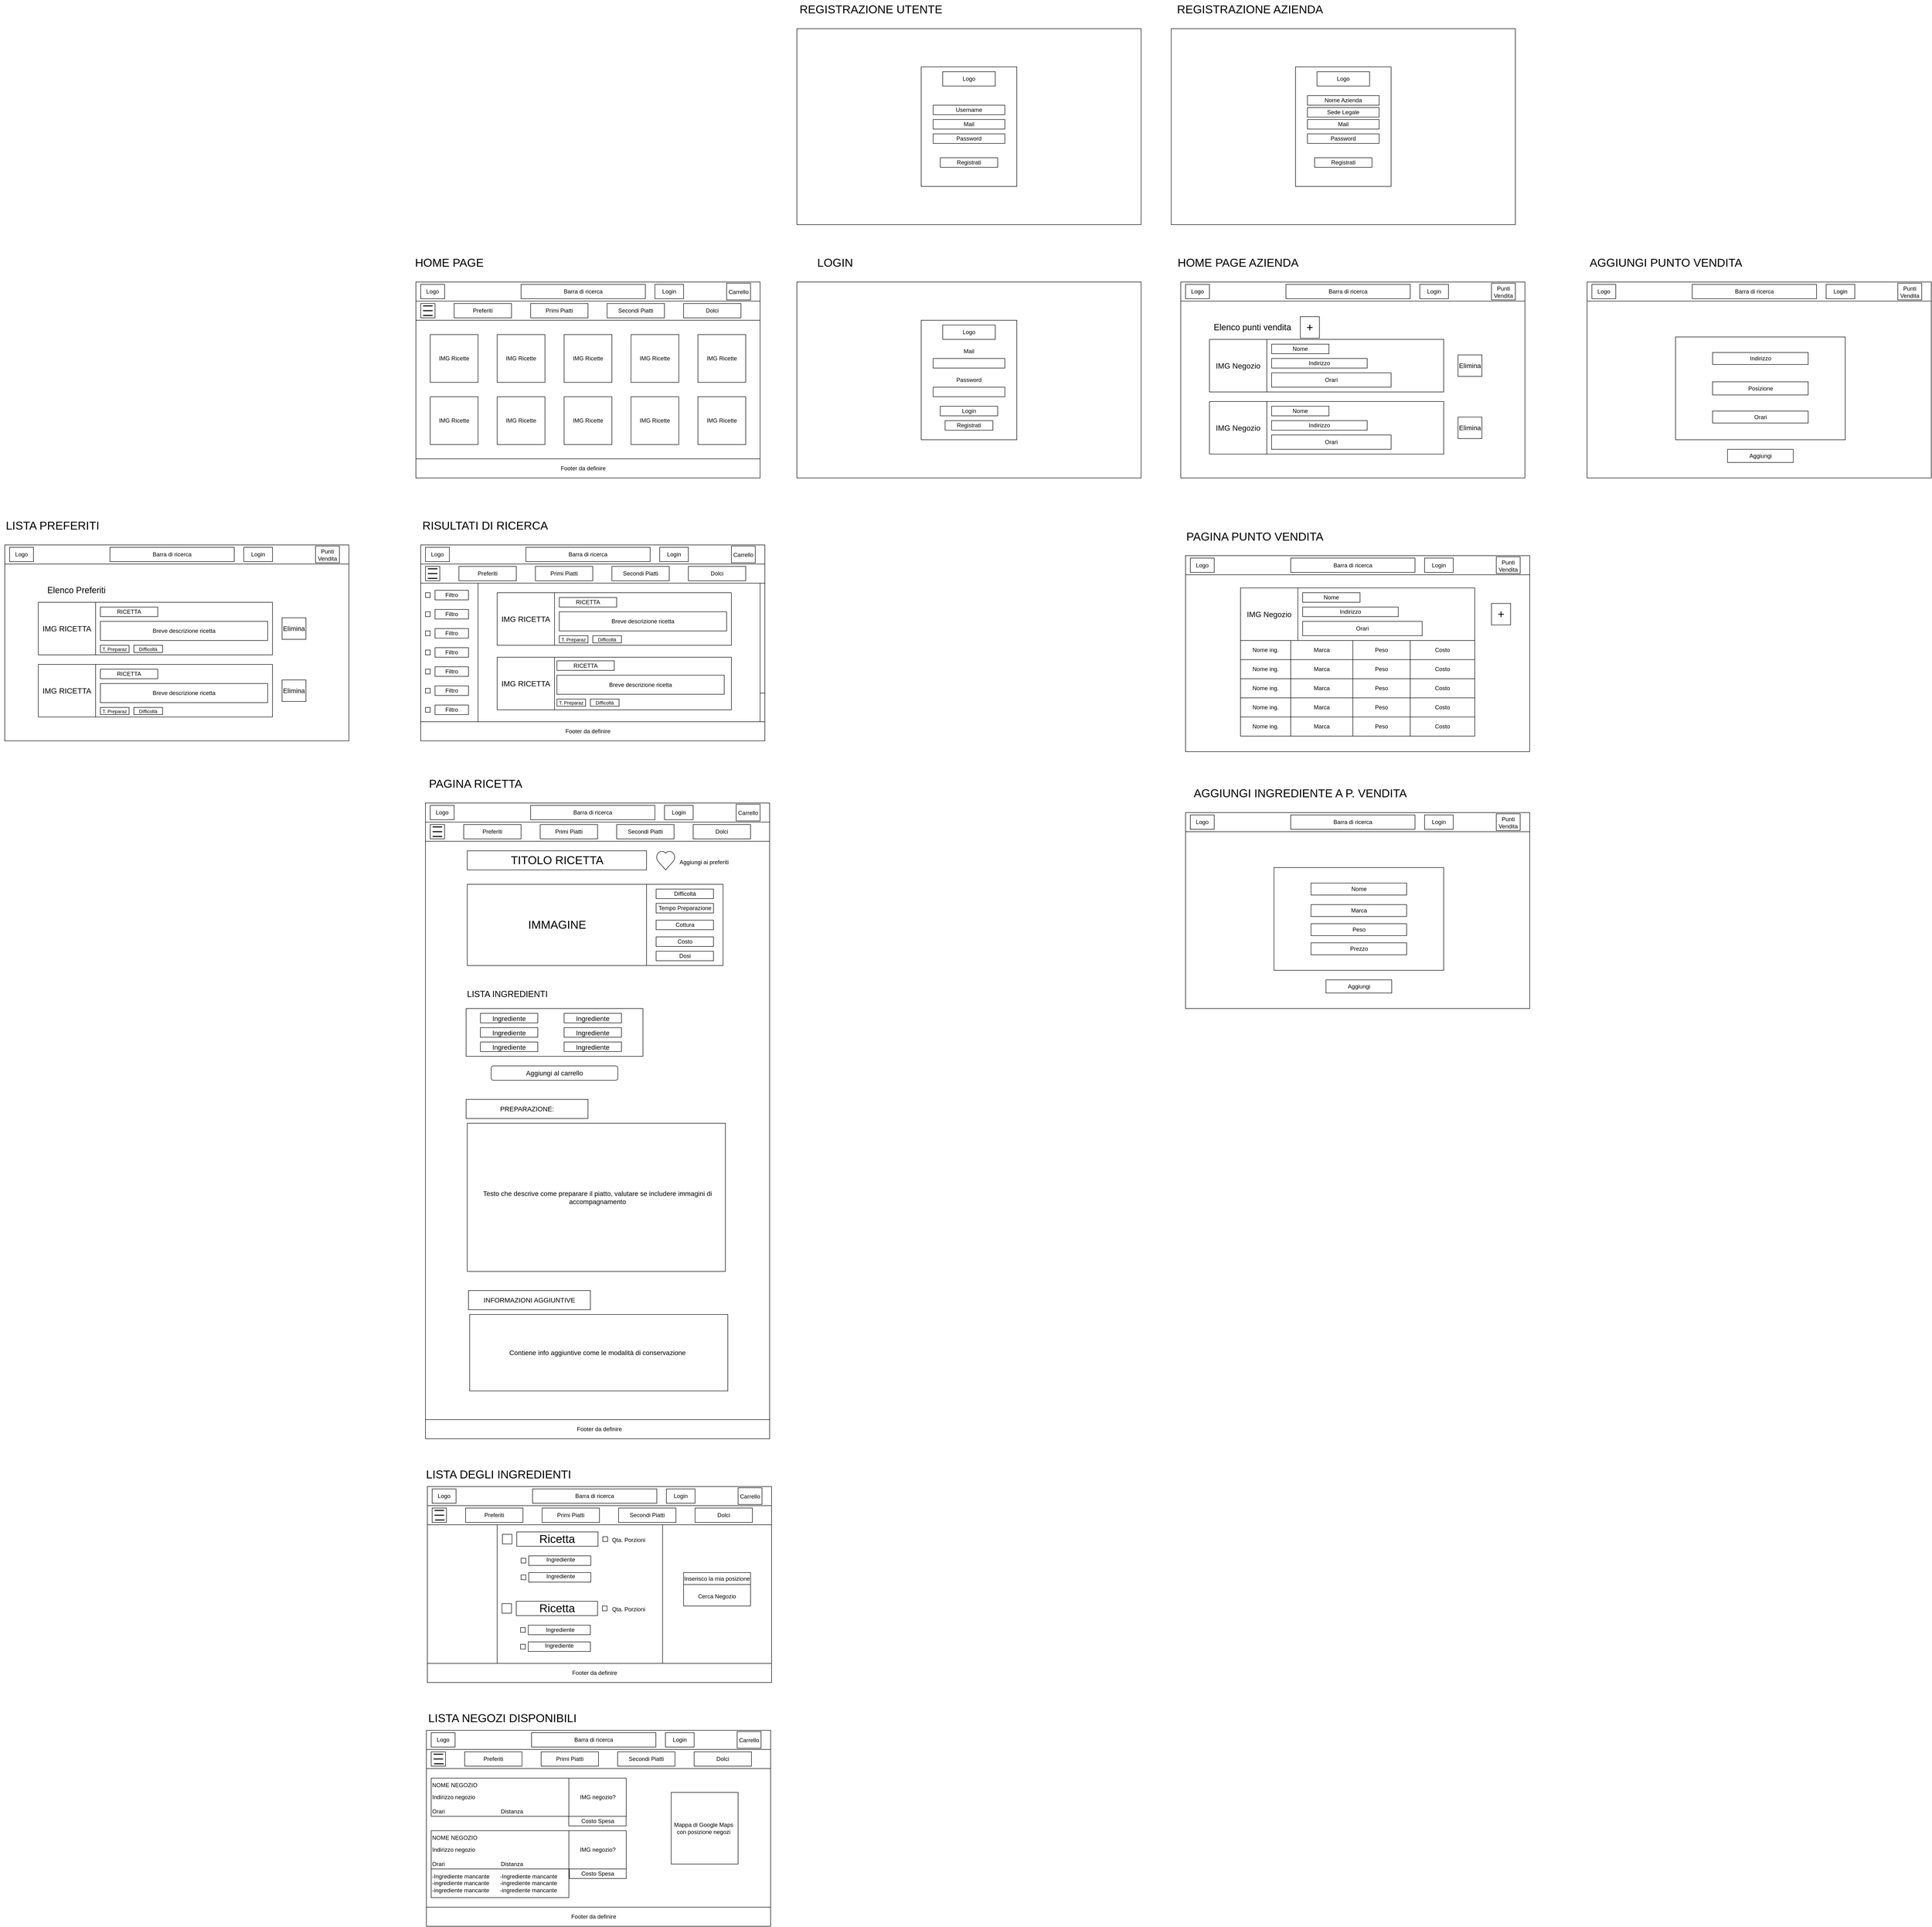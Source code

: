<mxfile version="21.1.1" type="google">
  <diagram name="Pagina-1" id="lsVxZjb0Yi_HGgt4Ro6T">
    <mxGraphModel grid="1" page="1" gridSize="10" guides="1" tooltips="1" connect="1" arrows="1" fold="1" pageScale="1" pageWidth="827" pageHeight="1169" math="0" shadow="0">
      <root>
        <mxCell id="0" />
        <mxCell id="1" parent="0" />
        <mxCell id="Jo5F6ox6tni2GDqDlzJL-52" value="" style="rounded=0;whiteSpace=wrap;html=1;" vertex="1" parent="1">
          <mxGeometry x="40" y="560" width="720" height="410" as="geometry" />
        </mxCell>
        <mxCell id="Jo5F6ox6tni2GDqDlzJL-53" value="" style="rounded=0;whiteSpace=wrap;html=1;" vertex="1" parent="1">
          <mxGeometry x="40" y="560" width="720" height="40" as="geometry" />
        </mxCell>
        <mxCell id="Jo5F6ox6tni2GDqDlzJL-54" value="" style="rounded=0;whiteSpace=wrap;html=1;" vertex="1" parent="1">
          <mxGeometry x="50" y="565" width="50" height="30" as="geometry" />
        </mxCell>
        <mxCell id="Jo5F6ox6tni2GDqDlzJL-55" value="Logo" style="text;html=1;strokeColor=none;fillColor=none;align=center;verticalAlign=middle;whiteSpace=wrap;rounded=0;" vertex="1" parent="1">
          <mxGeometry x="50" y="565" width="50" height="30" as="geometry" />
        </mxCell>
        <mxCell id="Jo5F6ox6tni2GDqDlzJL-56" value="" style="rounded=0;whiteSpace=wrap;html=1;" vertex="1" parent="1">
          <mxGeometry x="260" y="565" width="260" height="30" as="geometry" />
        </mxCell>
        <mxCell id="Jo5F6ox6tni2GDqDlzJL-57" value="Barra di ricerca" style="text;html=1;strokeColor=none;fillColor=none;align=center;verticalAlign=middle;whiteSpace=wrap;rounded=0;" vertex="1" parent="1">
          <mxGeometry x="260" y="565" width="260" height="30" as="geometry" />
        </mxCell>
        <mxCell id="Jo5F6ox6tni2GDqDlzJL-58" value="" style="rounded=0;whiteSpace=wrap;html=1;" vertex="1" parent="1">
          <mxGeometry x="540" y="565" width="60" height="30" as="geometry" />
        </mxCell>
        <mxCell id="Jo5F6ox6tni2GDqDlzJL-59" value="Login" style="text;html=1;strokeColor=none;fillColor=none;align=center;verticalAlign=middle;whiteSpace=wrap;rounded=0;" vertex="1" parent="1">
          <mxGeometry x="540" y="565" width="60" height="30" as="geometry" />
        </mxCell>
        <mxCell id="Jo5F6ox6tni2GDqDlzJL-60" value="" style="rounded=0;whiteSpace=wrap;html=1;" vertex="1" parent="1">
          <mxGeometry x="690" y="562.5" width="50" height="35" as="geometry" />
        </mxCell>
        <mxCell id="Jo5F6ox6tni2GDqDlzJL-61" value="Carrello" style="text;html=1;strokeColor=none;fillColor=none;align=center;verticalAlign=middle;whiteSpace=wrap;rounded=0;" vertex="1" parent="1">
          <mxGeometry x="690" y="562.5" width="50" height="37.5" as="geometry" />
        </mxCell>
        <mxCell id="Jo5F6ox6tni2GDqDlzJL-62" value="" style="rounded=0;whiteSpace=wrap;html=1;" vertex="1" parent="1">
          <mxGeometry x="40" y="600" width="720" height="40" as="geometry" />
        </mxCell>
        <mxCell id="Jo5F6ox6tni2GDqDlzJL-63" value="" style="rounded=0;whiteSpace=wrap;html=1;" vertex="1" parent="1">
          <mxGeometry x="50" y="605" width="30" height="30" as="geometry" />
        </mxCell>
        <mxCell id="Jo5F6ox6tni2GDqDlzJL-64" value="" style="line;strokeWidth=2;html=1;" vertex="1" parent="1">
          <mxGeometry x="55" y="615" width="20" height="10" as="geometry" />
        </mxCell>
        <mxCell id="Jo5F6ox6tni2GDqDlzJL-65" value="" style="line;strokeWidth=2;html=1;" vertex="1" parent="1">
          <mxGeometry x="55" y="625" width="20" height="10" as="geometry" />
        </mxCell>
        <mxCell id="Jo5F6ox6tni2GDqDlzJL-66" value="" style="line;strokeWidth=2;html=1;" vertex="1" parent="1">
          <mxGeometry x="55" y="605" width="20" height="10" as="geometry" />
        </mxCell>
        <mxCell id="Jo5F6ox6tni2GDqDlzJL-67" value="" style="rounded=0;whiteSpace=wrap;html=1;" vertex="1" parent="1">
          <mxGeometry x="600" y="605" width="120" height="30" as="geometry" />
        </mxCell>
        <mxCell id="Jo5F6ox6tni2GDqDlzJL-68" value="" style="rounded=0;whiteSpace=wrap;html=1;" vertex="1" parent="1">
          <mxGeometry x="440" y="605" width="120" height="30" as="geometry" />
        </mxCell>
        <mxCell id="Jo5F6ox6tni2GDqDlzJL-69" value="" style="rounded=0;whiteSpace=wrap;html=1;" vertex="1" parent="1">
          <mxGeometry x="280" y="605" width="120" height="30" as="geometry" />
        </mxCell>
        <mxCell id="Jo5F6ox6tni2GDqDlzJL-70" value="" style="rounded=0;whiteSpace=wrap;html=1;" vertex="1" parent="1">
          <mxGeometry x="120" y="605" width="120" height="30" as="geometry" />
        </mxCell>
        <mxCell id="Jo5F6ox6tni2GDqDlzJL-71" value="Preferiti" style="text;html=1;strokeColor=none;fillColor=none;align=center;verticalAlign=middle;whiteSpace=wrap;rounded=0;" vertex="1" parent="1">
          <mxGeometry x="120" y="605" width="120" height="30" as="geometry" />
        </mxCell>
        <mxCell id="Jo5F6ox6tni2GDqDlzJL-72" value="Dolci" style="text;html=1;strokeColor=none;fillColor=none;align=center;verticalAlign=middle;whiteSpace=wrap;rounded=0;" vertex="1" parent="1">
          <mxGeometry x="600" y="605" width="120" height="30" as="geometry" />
        </mxCell>
        <mxCell id="Jo5F6ox6tni2GDqDlzJL-73" value="Secondi Piatti" style="text;html=1;strokeColor=none;fillColor=none;align=center;verticalAlign=middle;whiteSpace=wrap;rounded=0;" vertex="1" parent="1">
          <mxGeometry x="440" y="605" width="120" height="30" as="geometry" />
        </mxCell>
        <mxCell id="Jo5F6ox6tni2GDqDlzJL-74" value="Primi Piatti" style="text;html=1;strokeColor=none;fillColor=none;align=center;verticalAlign=middle;whiteSpace=wrap;rounded=0;" vertex="1" parent="1">
          <mxGeometry x="280" y="605" width="120" height="30" as="geometry" />
        </mxCell>
        <mxCell id="Jo5F6ox6tni2GDqDlzJL-75" value="" style="rounded=0;whiteSpace=wrap;html=1;" vertex="1" parent="1">
          <mxGeometry x="40" y="930" width="720" height="40" as="geometry" />
        </mxCell>
        <mxCell id="Jo5F6ox6tni2GDqDlzJL-76" value="Footer da definire" style="text;html=1;strokeColor=none;fillColor=none;align=center;verticalAlign=middle;whiteSpace=wrap;rounded=0;" vertex="1" parent="1">
          <mxGeometry x="330" y="935" width="120" height="30" as="geometry" />
        </mxCell>
        <mxCell id="Jo5F6ox6tni2GDqDlzJL-97" value="&lt;font style=&quot;font-size: 24px;&quot;&gt;RISULTATI DI RICERCA&lt;/font&gt;" style="text;html=1;strokeColor=none;fillColor=none;align=center;verticalAlign=middle;whiteSpace=wrap;rounded=0;" vertex="1" parent="1">
          <mxGeometry x="30" y="500" width="290" height="40" as="geometry" />
        </mxCell>
        <mxCell id="Jo5F6ox6tni2GDqDlzJL-98" value="" style="rounded=0;whiteSpace=wrap;html=1;fontSize=24;" vertex="1" parent="1">
          <mxGeometry x="40" y="640" width="120" height="290" as="geometry" />
        </mxCell>
        <mxCell id="Jo5F6ox6tni2GDqDlzJL-99" value="" style="rounded=0;whiteSpace=wrap;html=1;fontSize=24;" vertex="1" parent="1">
          <mxGeometry x="50" y="660" width="10" height="10" as="geometry" />
        </mxCell>
        <mxCell id="Jo5F6ox6tni2GDqDlzJL-105" value="" style="rounded=0;whiteSpace=wrap;html=1;fontSize=24;" vertex="1" parent="1">
          <mxGeometry x="50" y="700" width="10" height="10" as="geometry" />
        </mxCell>
        <mxCell id="Jo5F6ox6tni2GDqDlzJL-106" value="" style="rounded=0;whiteSpace=wrap;html=1;fontSize=24;" vertex="1" parent="1">
          <mxGeometry x="50" y="740" width="10" height="10" as="geometry" />
        </mxCell>
        <mxCell id="Jo5F6ox6tni2GDqDlzJL-107" value="" style="rounded=0;whiteSpace=wrap;html=1;fontSize=24;" vertex="1" parent="1">
          <mxGeometry x="50" y="780" width="10" height="10" as="geometry" />
        </mxCell>
        <mxCell id="Jo5F6ox6tni2GDqDlzJL-108" value="" style="rounded=0;whiteSpace=wrap;html=1;fontSize=24;" vertex="1" parent="1">
          <mxGeometry x="50" y="820" width="10" height="10" as="geometry" />
        </mxCell>
        <mxCell id="Jo5F6ox6tni2GDqDlzJL-109" value="" style="rounded=0;whiteSpace=wrap;html=1;fontSize=24;" vertex="1" parent="1">
          <mxGeometry x="50" y="900" width="10" height="10" as="geometry" />
        </mxCell>
        <mxCell id="Jo5F6ox6tni2GDqDlzJL-113" value="" style="rounded=0;whiteSpace=wrap;html=1;fontSize=24;" vertex="1" parent="1">
          <mxGeometry x="50" y="860" width="10" height="10" as="geometry" />
        </mxCell>
        <mxCell id="_oqBgOhDh_He3hZhIzl4-1" value="Filtro" style="rounded=0;whiteSpace=wrap;html=1;" vertex="1" parent="1">
          <mxGeometry x="70" y="655" width="70" height="20" as="geometry" />
        </mxCell>
        <mxCell id="_oqBgOhDh_He3hZhIzl4-3" value="Filtro" style="rounded=0;whiteSpace=wrap;html=1;" vertex="1" parent="1">
          <mxGeometry x="70" y="735" width="70" height="20" as="geometry" />
        </mxCell>
        <mxCell id="_oqBgOhDh_He3hZhIzl4-4" value="Filtro" style="rounded=0;whiteSpace=wrap;html=1;" vertex="1" parent="1">
          <mxGeometry x="70" y="775" width="70" height="20" as="geometry" />
        </mxCell>
        <mxCell id="_oqBgOhDh_He3hZhIzl4-5" value="Filtro" style="rounded=0;whiteSpace=wrap;html=1;" vertex="1" parent="1">
          <mxGeometry x="70" y="815" width="70" height="20" as="geometry" />
        </mxCell>
        <mxCell id="_oqBgOhDh_He3hZhIzl4-6" value="Filtro" style="rounded=0;whiteSpace=wrap;html=1;" vertex="1" parent="1">
          <mxGeometry x="70" y="855" width="70" height="20" as="geometry" />
        </mxCell>
        <mxCell id="_oqBgOhDh_He3hZhIzl4-7" value="Filtro" style="rounded=0;whiteSpace=wrap;html=1;" vertex="1" parent="1">
          <mxGeometry x="70" y="895" width="70" height="20" as="geometry" />
        </mxCell>
        <mxCell id="_oqBgOhDh_He3hZhIzl4-8" value="Filtro" style="rounded=0;whiteSpace=wrap;html=1;" vertex="1" parent="1">
          <mxGeometry x="70" y="695" width="70" height="20" as="geometry" />
        </mxCell>
        <mxCell id="_oqBgOhDh_He3hZhIzl4-9" value="" style="rounded=0;whiteSpace=wrap;html=1;" vertex="1" parent="1">
          <mxGeometry x="200" y="660" width="490" height="110" as="geometry" />
        </mxCell>
        <mxCell id="_oqBgOhDh_He3hZhIzl4-11" value="" style="rounded=0;whiteSpace=wrap;html=1;" vertex="1" parent="1">
          <mxGeometry x="200" y="795" width="490" height="110" as="geometry" />
        </mxCell>
        <mxCell id="_oqBgOhDh_He3hZhIzl4-12" value="" style="rounded=0;whiteSpace=wrap;html=1;" vertex="1" parent="1">
          <mxGeometry x="750" y="870" width="10" height="60" as="geometry" />
        </mxCell>
        <mxCell id="_oqBgOhDh_He3hZhIzl4-13" value="" style="rounded=0;whiteSpace=wrap;html=1;" vertex="1" parent="1">
          <mxGeometry x="750" y="640" width="10" height="230" as="geometry" />
        </mxCell>
        <mxCell id="_oqBgOhDh_He3hZhIzl4-16" value="" style="rounded=0;whiteSpace=wrap;html=1;" vertex="1" parent="1">
          <mxGeometry x="200" y="660" width="120" height="110" as="geometry" />
        </mxCell>
        <mxCell id="_oqBgOhDh_He3hZhIzl4-18" value="" style="rounded=0;whiteSpace=wrap;html=1;" vertex="1" parent="1">
          <mxGeometry x="200" y="795" width="120" height="110" as="geometry" />
        </mxCell>
        <mxCell id="_oqBgOhDh_He3hZhIzl4-19" value="" style="rounded=0;whiteSpace=wrap;html=1;" vertex="1" parent="1">
          <mxGeometry x="330" y="670" width="120" height="20" as="geometry" />
        </mxCell>
        <mxCell id="_oqBgOhDh_He3hZhIzl4-20" value="" style="rounded=0;whiteSpace=wrap;html=1;" vertex="1" parent="1">
          <mxGeometry x="330" y="750" width="60" height="15" as="geometry" />
        </mxCell>
        <mxCell id="_oqBgOhDh_He3hZhIzl4-21" value="" style="rounded=0;whiteSpace=wrap;html=1;" vertex="1" parent="1">
          <mxGeometry x="400" y="750" width="60" height="15" as="geometry" />
        </mxCell>
        <mxCell id="_oqBgOhDh_He3hZhIzl4-22" value="" style="rounded=0;whiteSpace=wrap;html=1;" vertex="1" parent="1">
          <mxGeometry x="330" y="700" width="350" height="40" as="geometry" />
        </mxCell>
        <mxCell id="_oqBgOhDh_He3hZhIzl4-23" value="&lt;font size=&quot;3&quot;&gt;IMG RICETTA&lt;/font&gt;" style="text;html=1;strokeColor=none;fillColor=none;align=center;verticalAlign=middle;whiteSpace=wrap;rounded=0;" vertex="1" parent="1">
          <mxGeometry x="200" y="660" width="120" height="110" as="geometry" />
        </mxCell>
        <mxCell id="_oqBgOhDh_He3hZhIzl4-24" value="&lt;font size=&quot;3&quot;&gt;IMG RICETTA&lt;/font&gt;" style="text;html=1;strokeColor=none;fillColor=none;align=center;verticalAlign=middle;whiteSpace=wrap;rounded=0;" vertex="1" parent="1">
          <mxGeometry x="200" y="795" width="120" height="110" as="geometry" />
        </mxCell>
        <mxCell id="_oqBgOhDh_He3hZhIzl4-26" value="RICETTA" style="text;html=1;strokeColor=none;fillColor=none;align=center;verticalAlign=middle;whiteSpace=wrap;rounded=0;fontSize=12;" vertex="1" parent="1">
          <mxGeometry x="330" y="670" width="120" height="20" as="geometry" />
        </mxCell>
        <mxCell id="_oqBgOhDh_He3hZhIzl4-27" value="Breve descrizione ricetta" style="text;html=1;strokeColor=none;fillColor=none;align=center;verticalAlign=middle;whiteSpace=wrap;rounded=0;fontSize=12;" vertex="1" parent="1">
          <mxGeometry x="330" y="700" width="350" height="40" as="geometry" />
        </mxCell>
        <mxCell id="_oqBgOhDh_He3hZhIzl4-28" value="&lt;font style=&quot;font-size: 10px;&quot;&gt;T. Preparaz&lt;/font&gt;" style="text;html=1;strokeColor=none;fillColor=none;align=center;verticalAlign=middle;whiteSpace=wrap;rounded=0;fontSize=12;" vertex="1" parent="1">
          <mxGeometry x="330" y="750" width="60" height="15" as="geometry" />
        </mxCell>
        <mxCell id="_oqBgOhDh_He3hZhIzl4-29" value="Difficoltà" style="text;html=1;strokeColor=none;fillColor=none;align=center;verticalAlign=middle;whiteSpace=wrap;rounded=0;fontSize=10;" vertex="1" parent="1">
          <mxGeometry x="400" y="750" width="60" height="15" as="geometry" />
        </mxCell>
        <mxCell id="_oqBgOhDh_He3hZhIzl4-30" value="" style="rounded=0;whiteSpace=wrap;html=1;" vertex="1" parent="1">
          <mxGeometry x="325" y="802.5" width="120" height="20" as="geometry" />
        </mxCell>
        <mxCell id="_oqBgOhDh_He3hZhIzl4-31" value="" style="rounded=0;whiteSpace=wrap;html=1;" vertex="1" parent="1">
          <mxGeometry x="325" y="882.5" width="60" height="15" as="geometry" />
        </mxCell>
        <mxCell id="_oqBgOhDh_He3hZhIzl4-32" value="" style="rounded=0;whiteSpace=wrap;html=1;" vertex="1" parent="1">
          <mxGeometry x="395" y="882.5" width="60" height="15" as="geometry" />
        </mxCell>
        <mxCell id="_oqBgOhDh_He3hZhIzl4-33" value="" style="rounded=0;whiteSpace=wrap;html=1;" vertex="1" parent="1">
          <mxGeometry x="325" y="832.5" width="350" height="40" as="geometry" />
        </mxCell>
        <mxCell id="_oqBgOhDh_He3hZhIzl4-34" value="RICETTA" style="text;html=1;strokeColor=none;fillColor=none;align=center;verticalAlign=middle;whiteSpace=wrap;rounded=0;fontSize=12;" vertex="1" parent="1">
          <mxGeometry x="325" y="802.5" width="120" height="20" as="geometry" />
        </mxCell>
        <mxCell id="_oqBgOhDh_He3hZhIzl4-35" value="Breve descrizione ricetta" style="text;html=1;strokeColor=none;fillColor=none;align=center;verticalAlign=middle;whiteSpace=wrap;rounded=0;fontSize=12;" vertex="1" parent="1">
          <mxGeometry x="325" y="832.5" width="350" height="40" as="geometry" />
        </mxCell>
        <mxCell id="_oqBgOhDh_He3hZhIzl4-36" value="&lt;font style=&quot;font-size: 10px;&quot;&gt;T. Preparaz&lt;/font&gt;" style="text;html=1;strokeColor=none;fillColor=none;align=center;verticalAlign=middle;whiteSpace=wrap;rounded=0;fontSize=12;" vertex="1" parent="1">
          <mxGeometry x="325" y="882.5" width="60" height="15" as="geometry" />
        </mxCell>
        <mxCell id="_oqBgOhDh_He3hZhIzl4-37" value="Difficoltà" style="text;html=1;strokeColor=none;fillColor=none;align=center;verticalAlign=middle;whiteSpace=wrap;rounded=0;fontSize=10;" vertex="1" parent="1">
          <mxGeometry x="395" y="882.5" width="60" height="15" as="geometry" />
        </mxCell>
        <mxCell id="_oqBgOhDh_He3hZhIzl4-38" value="" style="rounded=0;whiteSpace=wrap;html=1;" vertex="1" parent="1">
          <mxGeometry x="50" y="1100" width="720" height="1330" as="geometry" />
        </mxCell>
        <mxCell id="_oqBgOhDh_He3hZhIzl4-39" value="" style="rounded=0;whiteSpace=wrap;html=1;" vertex="1" parent="1">
          <mxGeometry x="50" y="1100" width="720" height="40" as="geometry" />
        </mxCell>
        <mxCell id="_oqBgOhDh_He3hZhIzl4-40" value="" style="rounded=0;whiteSpace=wrap;html=1;" vertex="1" parent="1">
          <mxGeometry x="60" y="1105" width="50" height="30" as="geometry" />
        </mxCell>
        <mxCell id="_oqBgOhDh_He3hZhIzl4-41" value="Logo" style="text;html=1;strokeColor=none;fillColor=none;align=center;verticalAlign=middle;whiteSpace=wrap;rounded=0;" vertex="1" parent="1">
          <mxGeometry x="60" y="1105" width="50" height="30" as="geometry" />
        </mxCell>
        <mxCell id="_oqBgOhDh_He3hZhIzl4-42" value="" style="rounded=0;whiteSpace=wrap;html=1;" vertex="1" parent="1">
          <mxGeometry x="270" y="1105" width="260" height="30" as="geometry" />
        </mxCell>
        <mxCell id="_oqBgOhDh_He3hZhIzl4-43" value="Barra di ricerca" style="text;html=1;strokeColor=none;fillColor=none;align=center;verticalAlign=middle;whiteSpace=wrap;rounded=0;" vertex="1" parent="1">
          <mxGeometry x="270" y="1105" width="260" height="30" as="geometry" />
        </mxCell>
        <mxCell id="_oqBgOhDh_He3hZhIzl4-44" value="" style="rounded=0;whiteSpace=wrap;html=1;" vertex="1" parent="1">
          <mxGeometry x="550" y="1105" width="60" height="30" as="geometry" />
        </mxCell>
        <mxCell id="_oqBgOhDh_He3hZhIzl4-45" value="Login" style="text;html=1;strokeColor=none;fillColor=none;align=center;verticalAlign=middle;whiteSpace=wrap;rounded=0;" vertex="1" parent="1">
          <mxGeometry x="550" y="1105" width="60" height="30" as="geometry" />
        </mxCell>
        <mxCell id="_oqBgOhDh_He3hZhIzl4-46" value="" style="rounded=0;whiteSpace=wrap;html=1;" vertex="1" parent="1">
          <mxGeometry x="700" y="1102.5" width="50" height="35" as="geometry" />
        </mxCell>
        <mxCell id="_oqBgOhDh_He3hZhIzl4-47" value="Carrello" style="text;html=1;strokeColor=none;fillColor=none;align=center;verticalAlign=middle;whiteSpace=wrap;rounded=0;" vertex="1" parent="1">
          <mxGeometry x="700" y="1102.5" width="50" height="37.5" as="geometry" />
        </mxCell>
        <mxCell id="_oqBgOhDh_He3hZhIzl4-48" value="" style="rounded=0;whiteSpace=wrap;html=1;" vertex="1" parent="1">
          <mxGeometry x="50" y="1140" width="720" height="40" as="geometry" />
        </mxCell>
        <mxCell id="_oqBgOhDh_He3hZhIzl4-49" value="" style="rounded=0;whiteSpace=wrap;html=1;" vertex="1" parent="1">
          <mxGeometry x="60" y="1145" width="30" height="30" as="geometry" />
        </mxCell>
        <mxCell id="_oqBgOhDh_He3hZhIzl4-50" value="" style="line;strokeWidth=2;html=1;" vertex="1" parent="1">
          <mxGeometry x="65" y="1155" width="20" height="10" as="geometry" />
        </mxCell>
        <mxCell id="_oqBgOhDh_He3hZhIzl4-51" value="" style="line;strokeWidth=2;html=1;" vertex="1" parent="1">
          <mxGeometry x="65" y="1165" width="20" height="10" as="geometry" />
        </mxCell>
        <mxCell id="_oqBgOhDh_He3hZhIzl4-52" value="" style="line;strokeWidth=2;html=1;" vertex="1" parent="1">
          <mxGeometry x="65" y="1145" width="20" height="10" as="geometry" />
        </mxCell>
        <mxCell id="_oqBgOhDh_He3hZhIzl4-53" value="" style="rounded=0;whiteSpace=wrap;html=1;" vertex="1" parent="1">
          <mxGeometry x="610" y="1145" width="120" height="30" as="geometry" />
        </mxCell>
        <mxCell id="_oqBgOhDh_He3hZhIzl4-54" value="" style="rounded=0;whiteSpace=wrap;html=1;" vertex="1" parent="1">
          <mxGeometry x="450" y="1145" width="120" height="30" as="geometry" />
        </mxCell>
        <mxCell id="_oqBgOhDh_He3hZhIzl4-55" value="" style="rounded=0;whiteSpace=wrap;html=1;" vertex="1" parent="1">
          <mxGeometry x="290" y="1145" width="120" height="30" as="geometry" />
        </mxCell>
        <mxCell id="_oqBgOhDh_He3hZhIzl4-56" value="" style="rounded=0;whiteSpace=wrap;html=1;" vertex="1" parent="1">
          <mxGeometry x="130" y="1145" width="120" height="30" as="geometry" />
        </mxCell>
        <mxCell id="_oqBgOhDh_He3hZhIzl4-57" value="Preferiti" style="text;html=1;strokeColor=none;fillColor=none;align=center;verticalAlign=middle;whiteSpace=wrap;rounded=0;" vertex="1" parent="1">
          <mxGeometry x="130" y="1145" width="120" height="30" as="geometry" />
        </mxCell>
        <mxCell id="_oqBgOhDh_He3hZhIzl4-58" value="Dolci" style="text;html=1;strokeColor=none;fillColor=none;align=center;verticalAlign=middle;whiteSpace=wrap;rounded=0;" vertex="1" parent="1">
          <mxGeometry x="610" y="1145" width="120" height="30" as="geometry" />
        </mxCell>
        <mxCell id="_oqBgOhDh_He3hZhIzl4-59" value="Secondi Piatti" style="text;html=1;strokeColor=none;fillColor=none;align=center;verticalAlign=middle;whiteSpace=wrap;rounded=0;" vertex="1" parent="1">
          <mxGeometry x="450" y="1145" width="120" height="30" as="geometry" />
        </mxCell>
        <mxCell id="_oqBgOhDh_He3hZhIzl4-60" value="Primi Piatti" style="text;html=1;strokeColor=none;fillColor=none;align=center;verticalAlign=middle;whiteSpace=wrap;rounded=0;" vertex="1" parent="1">
          <mxGeometry x="290" y="1145" width="120" height="30" as="geometry" />
        </mxCell>
        <mxCell id="_oqBgOhDh_He3hZhIzl4-61" value="" style="rounded=0;whiteSpace=wrap;html=1;" vertex="1" parent="1">
          <mxGeometry x="50" y="2390" width="720" height="40" as="geometry" />
        </mxCell>
        <mxCell id="_oqBgOhDh_He3hZhIzl4-62" value="Footer da definire" style="text;html=1;strokeColor=none;fillColor=none;align=center;verticalAlign=middle;whiteSpace=wrap;rounded=0;" vertex="1" parent="1">
          <mxGeometry x="354" y="2395" width="120" height="30" as="geometry" />
        </mxCell>
        <mxCell id="_oqBgOhDh_He3hZhIzl4-83" value="&lt;font style=&quot;font-size: 24px;&quot;&gt;PAGINA RICETTA&lt;/font&gt;" style="text;html=1;strokeColor=none;fillColor=none;align=center;verticalAlign=middle;whiteSpace=wrap;rounded=0;" vertex="1" parent="1">
          <mxGeometry x="50" y="1040" width="210" height="40" as="geometry" />
        </mxCell>
        <mxCell id="_oqBgOhDh_He3hZhIzl4-85" value="" style="rounded=0;whiteSpace=wrap;html=1;fontSize=10;" vertex="1" parent="1">
          <mxGeometry x="137.5" y="1200" width="375" height="40" as="geometry" />
        </mxCell>
        <mxCell id="_oqBgOhDh_He3hZhIzl4-86" value="" style="rounded=0;whiteSpace=wrap;html=1;fontSize=10;" vertex="1" parent="1">
          <mxGeometry x="137.5" y="1270" width="535" height="170" as="geometry" />
        </mxCell>
        <mxCell id="_oqBgOhDh_He3hZhIzl4-88" value="" style="verticalLabelPosition=bottom;verticalAlign=top;html=1;shape=mxgraph.basic.heart;fontSize=10;" vertex="1" parent="1">
          <mxGeometry x="532.5" y="1200" width="40" height="40" as="geometry" />
        </mxCell>
        <mxCell id="_oqBgOhDh_He3hZhIzl4-89" value="" style="verticalLabelPosition=bottom;verticalAlign=top;html=1;shape=mxgraph.basic.rect;fillColor2=none;strokeWidth=1;size=20;indent=5;fontSize=10;" vertex="1" parent="1">
          <mxGeometry x="512.5" y="1270" width="160" height="170" as="geometry" />
        </mxCell>
        <mxCell id="TGl7xjH0gBVSq9Jkr6d5-1" value="" style="rounded=0;whiteSpace=wrap;html=1;" vertex="1" parent="1">
          <mxGeometry x="532.5" y="1280" width="120" height="20" as="geometry" />
        </mxCell>
        <mxCell id="TGl7xjH0gBVSq9Jkr6d5-2" value="" style="rounded=0;whiteSpace=wrap;html=1;" vertex="1" parent="1">
          <mxGeometry x="532.5" y="1310" width="120" height="20" as="geometry" />
        </mxCell>
        <mxCell id="TGl7xjH0gBVSq9Jkr6d5-3" value="" style="rounded=0;whiteSpace=wrap;html=1;" vertex="1" parent="1">
          <mxGeometry x="532.5" y="1345" width="120" height="20" as="geometry" />
        </mxCell>
        <mxCell id="TGl7xjH0gBVSq9Jkr6d5-4" value="" style="rounded=0;whiteSpace=wrap;html=1;" vertex="1" parent="1">
          <mxGeometry x="532.5" y="1380" width="120" height="20" as="geometry" />
        </mxCell>
        <mxCell id="TGl7xjH0gBVSq9Jkr6d5-5" value="" style="rounded=0;whiteSpace=wrap;html=1;" vertex="1" parent="1">
          <mxGeometry x="532.5" y="1410" width="120" height="20" as="geometry" />
        </mxCell>
        <mxCell id="TGl7xjH0gBVSq9Jkr6d5-6" value="Difficoltà" style="text;html=1;strokeColor=none;fillColor=none;align=center;verticalAlign=middle;whiteSpace=wrap;rounded=0;" vertex="1" parent="1">
          <mxGeometry x="532.5" y="1280" width="120" height="20" as="geometry" />
        </mxCell>
        <mxCell id="TGl7xjH0gBVSq9Jkr6d5-7" value="Tempo Preparazione" style="text;html=1;strokeColor=none;fillColor=none;align=center;verticalAlign=middle;whiteSpace=wrap;rounded=0;" vertex="1" parent="1">
          <mxGeometry x="532.5" y="1310" width="120" height="20" as="geometry" />
        </mxCell>
        <mxCell id="TGl7xjH0gBVSq9Jkr6d5-8" value="Cottura" style="text;html=1;strokeColor=none;fillColor=none;align=center;verticalAlign=middle;whiteSpace=wrap;rounded=0;" vertex="1" parent="1">
          <mxGeometry x="532.5" y="1345" width="120" height="20" as="geometry" />
        </mxCell>
        <mxCell id="TGl7xjH0gBVSq9Jkr6d5-9" value="Costo" style="text;html=1;strokeColor=none;fillColor=none;align=center;verticalAlign=middle;whiteSpace=wrap;rounded=0;" vertex="1" parent="1">
          <mxGeometry x="532.5" y="1380" width="120" height="20" as="geometry" />
        </mxCell>
        <mxCell id="TGl7xjH0gBVSq9Jkr6d5-10" value="Dosi" style="text;html=1;strokeColor=none;fillColor=none;align=center;verticalAlign=middle;whiteSpace=wrap;rounded=0;" vertex="1" parent="1">
          <mxGeometry x="532.5" y="1410" width="120" height="20" as="geometry" />
        </mxCell>
        <mxCell id="TGl7xjH0gBVSq9Jkr6d5-11" value="&lt;font style=&quot;font-size: 24px;&quot;&gt;IMMAGINE&lt;/font&gt;" style="text;html=1;strokeColor=none;fillColor=none;align=center;verticalAlign=middle;whiteSpace=wrap;rounded=0;" vertex="1" parent="1">
          <mxGeometry x="137.5" y="1270" width="375" height="170" as="geometry" />
        </mxCell>
        <mxCell id="TGl7xjH0gBVSq9Jkr6d5-12" value="&lt;font style=&quot;font-size: 24px;&quot;&gt;TITOLO RICETTA&lt;/font&gt;" style="text;html=1;strokeColor=none;fillColor=none;align=center;verticalAlign=middle;whiteSpace=wrap;rounded=0;" vertex="1" parent="1">
          <mxGeometry x="137.5" y="1200" width="375" height="40" as="geometry" />
        </mxCell>
        <mxCell id="TGl7xjH0gBVSq9Jkr6d5-13" value="&lt;font style=&quot;font-size: 12px;&quot;&gt;Aggiungi ai preferiti&lt;/font&gt;" style="text;html=1;strokeColor=none;fillColor=none;align=center;verticalAlign=middle;whiteSpace=wrap;rounded=0;fontSize=24;" vertex="1" parent="1">
          <mxGeometry x="552.5" y="1207.5" width="160" height="25" as="geometry" />
        </mxCell>
        <mxCell id="TGl7xjH0gBVSq9Jkr6d5-15" value="&lt;span style=&quot;font-size: 18px;&quot;&gt;LISTA INGREDIENTI&lt;/span&gt;" style="text;html=1;strokeColor=none;fillColor=none;align=left;verticalAlign=middle;whiteSpace=wrap;rounded=0;" vertex="1" parent="1">
          <mxGeometry x="135" y="1480" width="190" height="40" as="geometry" />
        </mxCell>
        <mxCell id="TGl7xjH0gBVSq9Jkr6d5-16" value="" style="rounded=0;whiteSpace=wrap;html=1;fontSize=18;" vertex="1" parent="1">
          <mxGeometry x="135" y="1530" width="370" height="100" as="geometry" />
        </mxCell>
        <mxCell id="TGl7xjH0gBVSq9Jkr6d5-17" value="" style="rounded=0;whiteSpace=wrap;html=1;fontSize=18;" vertex="1" parent="1">
          <mxGeometry x="165" y="1540" width="120" height="20" as="geometry" />
        </mxCell>
        <mxCell id="TGl7xjH0gBVSq9Jkr6d5-18" value="" style="rounded=0;whiteSpace=wrap;html=1;fontSize=18;" vertex="1" parent="1">
          <mxGeometry x="165" y="1570" width="120" height="20" as="geometry" />
        </mxCell>
        <mxCell id="TGl7xjH0gBVSq9Jkr6d5-19" value="" style="rounded=0;whiteSpace=wrap;html=1;fontSize=18;" vertex="1" parent="1">
          <mxGeometry x="165" y="1600" width="120" height="20" as="geometry" />
        </mxCell>
        <mxCell id="TGl7xjH0gBVSq9Jkr6d5-20" value="" style="rounded=0;whiteSpace=wrap;html=1;fontSize=18;" vertex="1" parent="1">
          <mxGeometry x="340" y="1600" width="120" height="20" as="geometry" />
        </mxCell>
        <mxCell id="TGl7xjH0gBVSq9Jkr6d5-21" value="" style="rounded=0;whiteSpace=wrap;html=1;fontSize=18;" vertex="1" parent="1">
          <mxGeometry x="340" y="1570" width="120" height="20" as="geometry" />
        </mxCell>
        <mxCell id="TGl7xjH0gBVSq9Jkr6d5-22" value="" style="rounded=0;whiteSpace=wrap;html=1;fontSize=18;" vertex="1" parent="1">
          <mxGeometry x="340" y="1540" width="120" height="20" as="geometry" />
        </mxCell>
        <mxCell id="TGl7xjH0gBVSq9Jkr6d5-23" value="&lt;font style=&quot;font-size: 14px;&quot;&gt;Ingrediente&lt;/font&gt;" style="text;html=1;strokeColor=none;fillColor=none;align=center;verticalAlign=middle;whiteSpace=wrap;rounded=0;fontSize=18;" vertex="1" parent="1">
          <mxGeometry x="165" y="1540" width="120" height="20" as="geometry" />
        </mxCell>
        <mxCell id="TGl7xjH0gBVSq9Jkr6d5-24" value="&lt;font style=&quot;font-size: 14px;&quot;&gt;Ingrediente&lt;/font&gt;" style="text;html=1;strokeColor=none;fillColor=none;align=center;verticalAlign=middle;whiteSpace=wrap;rounded=0;fontSize=18;" vertex="1" parent="1">
          <mxGeometry x="165" y="1570" width="120" height="20" as="geometry" />
        </mxCell>
        <mxCell id="TGl7xjH0gBVSq9Jkr6d5-25" value="&lt;font style=&quot;font-size: 14px;&quot;&gt;Ingrediente&lt;/font&gt;" style="text;html=1;strokeColor=none;fillColor=none;align=center;verticalAlign=middle;whiteSpace=wrap;rounded=0;fontSize=18;" vertex="1" parent="1">
          <mxGeometry x="340" y="1570" width="120" height="20" as="geometry" />
        </mxCell>
        <mxCell id="TGl7xjH0gBVSq9Jkr6d5-26" value="&lt;font style=&quot;font-size: 14px;&quot;&gt;Ingrediente&lt;/font&gt;" style="text;html=1;strokeColor=none;fillColor=none;align=center;verticalAlign=middle;whiteSpace=wrap;rounded=0;fontSize=18;" vertex="1" parent="1">
          <mxGeometry x="340" y="1540" width="120" height="20" as="geometry" />
        </mxCell>
        <mxCell id="TGl7xjH0gBVSq9Jkr6d5-27" value="&lt;font style=&quot;font-size: 14px;&quot;&gt;Ingrediente&lt;/font&gt;" style="text;html=1;strokeColor=none;fillColor=none;align=center;verticalAlign=middle;whiteSpace=wrap;rounded=0;fontSize=18;" vertex="1" parent="1">
          <mxGeometry x="165" y="1600" width="120" height="20" as="geometry" />
        </mxCell>
        <mxCell id="TGl7xjH0gBVSq9Jkr6d5-28" value="&lt;font style=&quot;font-size: 14px;&quot;&gt;Ingrediente&lt;/font&gt;" style="text;html=1;strokeColor=none;fillColor=none;align=center;verticalAlign=middle;whiteSpace=wrap;rounded=0;fontSize=18;" vertex="1" parent="1">
          <mxGeometry x="340" y="1600" width="120" height="20" as="geometry" />
        </mxCell>
        <mxCell id="TGl7xjH0gBVSq9Jkr6d5-30" value="" style="rounded=1;whiteSpace=wrap;html=1;fontSize=14;" vertex="1" parent="1">
          <mxGeometry x="187.5" y="1650" width="265" height="30" as="geometry" />
        </mxCell>
        <mxCell id="TGl7xjH0gBVSq9Jkr6d5-31" value="Aggiungi al carrello" style="text;html=1;strokeColor=none;fillColor=none;align=center;verticalAlign=middle;whiteSpace=wrap;rounded=0;fontSize=14;" vertex="1" parent="1">
          <mxGeometry x="190" y="1650" width="260" height="30" as="geometry" />
        </mxCell>
        <mxCell id="TGl7xjH0gBVSq9Jkr6d5-32" value="" style="rounded=0;whiteSpace=wrap;html=1;fontSize=14;" vertex="1" parent="1">
          <mxGeometry x="137.5" y="1770" width="540" height="310" as="geometry" />
        </mxCell>
        <mxCell id="TGl7xjH0gBVSq9Jkr6d5-33" value="Text" style="text;html=1;strokeColor=none;fillColor=none;align=center;verticalAlign=middle;whiteSpace=wrap;rounded=0;fontSize=14;" vertex="1" parent="1">
          <mxGeometry x="135" y="1720" width="255" height="40" as="geometry" />
        </mxCell>
        <mxCell id="TGl7xjH0gBVSq9Jkr6d5-34" value="PREPARAZIONE:" style="rounded=0;whiteSpace=wrap;html=1;fontSize=14;" vertex="1" parent="1">
          <mxGeometry x="135" y="1720" width="255" height="40" as="geometry" />
        </mxCell>
        <mxCell id="TGl7xjH0gBVSq9Jkr6d5-36" value="Testo che descrive come preparare il piatto, valutare se includere immagini di accompagnamento" style="text;html=1;strokeColor=none;fillColor=none;align=center;verticalAlign=middle;whiteSpace=wrap;rounded=0;fontSize=14;" vertex="1" parent="1">
          <mxGeometry x="140" y="1770" width="540" height="310" as="geometry" />
        </mxCell>
        <mxCell id="TGl7xjH0gBVSq9Jkr6d5-37" value="" style="rounded=0;whiteSpace=wrap;html=1;fontSize=14;" vertex="1" parent="1">
          <mxGeometry x="142.5" y="2170" width="540" height="160" as="geometry" />
        </mxCell>
        <mxCell id="TGl7xjH0gBVSq9Jkr6d5-38" value="Text" style="text;html=1;strokeColor=none;fillColor=none;align=center;verticalAlign=middle;whiteSpace=wrap;rounded=0;fontSize=14;" vertex="1" parent="1">
          <mxGeometry x="140" y="2120" width="255" height="40" as="geometry" />
        </mxCell>
        <mxCell id="TGl7xjH0gBVSq9Jkr6d5-39" value="INFORMAZIONI AGGIUNTIVE" style="rounded=0;whiteSpace=wrap;html=1;fontSize=14;" vertex="1" parent="1">
          <mxGeometry x="140" y="2120" width="255" height="40" as="geometry" />
        </mxCell>
        <mxCell id="TGl7xjH0gBVSq9Jkr6d5-40" value="Contiene info aggiuntive come le modalità di conservazione" style="text;html=1;strokeColor=none;fillColor=none;align=center;verticalAlign=middle;whiteSpace=wrap;rounded=0;fontSize=14;" vertex="1" parent="1">
          <mxGeometry x="140" y="2170" width="540" height="160" as="geometry" />
        </mxCell>
        <mxCell id="mKycFXsA7Rv7awIQQx7R-1" value="" style="group" connectable="0" vertex="1" parent="1">
          <mxGeometry x="20" y="-50" width="730" height="470" as="geometry" />
        </mxCell>
        <mxCell id="Jo5F6ox6tni2GDqDlzJL-1" value="" style="rounded=0;whiteSpace=wrap;html=1;" vertex="1" parent="mKycFXsA7Rv7awIQQx7R-1">
          <mxGeometry x="10" y="60" width="720" height="410" as="geometry" />
        </mxCell>
        <mxCell id="Jo5F6ox6tni2GDqDlzJL-2" value="" style="rounded=0;whiteSpace=wrap;html=1;" vertex="1" parent="mKycFXsA7Rv7awIQQx7R-1">
          <mxGeometry x="10" y="60" width="720" height="40" as="geometry" />
        </mxCell>
        <mxCell id="Jo5F6ox6tni2GDqDlzJL-3" value="" style="rounded=0;whiteSpace=wrap;html=1;" vertex="1" parent="mKycFXsA7Rv7awIQQx7R-1">
          <mxGeometry x="20" y="65" width="50" height="30" as="geometry" />
        </mxCell>
        <mxCell id="Jo5F6ox6tni2GDqDlzJL-4" value="Logo" style="text;html=1;strokeColor=none;fillColor=none;align=center;verticalAlign=middle;whiteSpace=wrap;rounded=0;" vertex="1" parent="mKycFXsA7Rv7awIQQx7R-1">
          <mxGeometry x="20" y="65" width="50" height="30" as="geometry" />
        </mxCell>
        <mxCell id="Jo5F6ox6tni2GDqDlzJL-5" value="" style="rounded=0;whiteSpace=wrap;html=1;" vertex="1" parent="mKycFXsA7Rv7awIQQx7R-1">
          <mxGeometry x="230" y="65" width="260" height="30" as="geometry" />
        </mxCell>
        <mxCell id="Jo5F6ox6tni2GDqDlzJL-6" value="Barra di ricerca" style="text;html=1;strokeColor=none;fillColor=none;align=center;verticalAlign=middle;whiteSpace=wrap;rounded=0;" vertex="1" parent="mKycFXsA7Rv7awIQQx7R-1">
          <mxGeometry x="230" y="65" width="260" height="30" as="geometry" />
        </mxCell>
        <mxCell id="Jo5F6ox6tni2GDqDlzJL-7" value="" style="rounded=0;whiteSpace=wrap;html=1;" vertex="1" parent="mKycFXsA7Rv7awIQQx7R-1">
          <mxGeometry x="510" y="65" width="60" height="30" as="geometry" />
        </mxCell>
        <mxCell id="Jo5F6ox6tni2GDqDlzJL-8" value="Login" style="text;html=1;strokeColor=none;fillColor=none;align=center;verticalAlign=middle;whiteSpace=wrap;rounded=0;" vertex="1" parent="mKycFXsA7Rv7awIQQx7R-1">
          <mxGeometry x="510" y="65" width="60" height="30" as="geometry" />
        </mxCell>
        <mxCell id="Jo5F6ox6tni2GDqDlzJL-9" value="" style="rounded=0;whiteSpace=wrap;html=1;" vertex="1" parent="mKycFXsA7Rv7awIQQx7R-1">
          <mxGeometry x="660" y="62.5" width="50" height="35" as="geometry" />
        </mxCell>
        <mxCell id="Jo5F6ox6tni2GDqDlzJL-10" value="Carrello" style="text;html=1;strokeColor=none;fillColor=none;align=center;verticalAlign=middle;whiteSpace=wrap;rounded=0;" vertex="1" parent="mKycFXsA7Rv7awIQQx7R-1">
          <mxGeometry x="660" y="62.5" width="50" height="37.5" as="geometry" />
        </mxCell>
        <mxCell id="Jo5F6ox6tni2GDqDlzJL-11" value="" style="rounded=0;whiteSpace=wrap;html=1;" vertex="1" parent="mKycFXsA7Rv7awIQQx7R-1">
          <mxGeometry x="10" y="100" width="720" height="40" as="geometry" />
        </mxCell>
        <mxCell id="Jo5F6ox6tni2GDqDlzJL-12" value="" style="rounded=0;whiteSpace=wrap;html=1;" vertex="1" parent="mKycFXsA7Rv7awIQQx7R-1">
          <mxGeometry x="20" y="105" width="30" height="30" as="geometry" />
        </mxCell>
        <mxCell id="Jo5F6ox6tni2GDqDlzJL-14" value="" style="line;strokeWidth=2;html=1;" vertex="1" parent="mKycFXsA7Rv7awIQQx7R-1">
          <mxGeometry x="25" y="115" width="20" height="10" as="geometry" />
        </mxCell>
        <mxCell id="Jo5F6ox6tni2GDqDlzJL-15" value="" style="line;strokeWidth=2;html=1;" vertex="1" parent="mKycFXsA7Rv7awIQQx7R-1">
          <mxGeometry x="25" y="125" width="20" height="10" as="geometry" />
        </mxCell>
        <mxCell id="Jo5F6ox6tni2GDqDlzJL-16" value="" style="line;strokeWidth=2;html=1;" vertex="1" parent="mKycFXsA7Rv7awIQQx7R-1">
          <mxGeometry x="25" y="105" width="20" height="10" as="geometry" />
        </mxCell>
        <mxCell id="Jo5F6ox6tni2GDqDlzJL-17" value="" style="rounded=0;whiteSpace=wrap;html=1;" vertex="1" parent="mKycFXsA7Rv7awIQQx7R-1">
          <mxGeometry x="570" y="105" width="120" height="30" as="geometry" />
        </mxCell>
        <mxCell id="Jo5F6ox6tni2GDqDlzJL-21" value="" style="rounded=0;whiteSpace=wrap;html=1;" vertex="1" parent="mKycFXsA7Rv7awIQQx7R-1">
          <mxGeometry x="410" y="105" width="120" height="30" as="geometry" />
        </mxCell>
        <mxCell id="Jo5F6ox6tni2GDqDlzJL-22" value="" style="rounded=0;whiteSpace=wrap;html=1;" vertex="1" parent="mKycFXsA7Rv7awIQQx7R-1">
          <mxGeometry x="250" y="105" width="120" height="30" as="geometry" />
        </mxCell>
        <mxCell id="Jo5F6ox6tni2GDqDlzJL-23" value="" style="rounded=0;whiteSpace=wrap;html=1;" vertex="1" parent="mKycFXsA7Rv7awIQQx7R-1">
          <mxGeometry x="90" y="105" width="120" height="30" as="geometry" />
        </mxCell>
        <mxCell id="Jo5F6ox6tni2GDqDlzJL-24" value="Preferiti" style="text;html=1;strokeColor=none;fillColor=none;align=center;verticalAlign=middle;whiteSpace=wrap;rounded=0;" vertex="1" parent="mKycFXsA7Rv7awIQQx7R-1">
          <mxGeometry x="90" y="105" width="120" height="30" as="geometry" />
        </mxCell>
        <mxCell id="Jo5F6ox6tni2GDqDlzJL-25" value="Dolci" style="text;html=1;strokeColor=none;fillColor=none;align=center;verticalAlign=middle;whiteSpace=wrap;rounded=0;" vertex="1" parent="mKycFXsA7Rv7awIQQx7R-1">
          <mxGeometry x="570" y="105" width="120" height="30" as="geometry" />
        </mxCell>
        <mxCell id="Jo5F6ox6tni2GDqDlzJL-26" value="Secondi Piatti" style="text;html=1;strokeColor=none;fillColor=none;align=center;verticalAlign=middle;whiteSpace=wrap;rounded=0;" vertex="1" parent="mKycFXsA7Rv7awIQQx7R-1">
          <mxGeometry x="410" y="105" width="120" height="30" as="geometry" />
        </mxCell>
        <mxCell id="Jo5F6ox6tni2GDqDlzJL-27" value="Primi Piatti" style="text;html=1;strokeColor=none;fillColor=none;align=center;verticalAlign=middle;whiteSpace=wrap;rounded=0;" vertex="1" parent="mKycFXsA7Rv7awIQQx7R-1">
          <mxGeometry x="250" y="105" width="120" height="30" as="geometry" />
        </mxCell>
        <mxCell id="Jo5F6ox6tni2GDqDlzJL-29" value="" style="rounded=0;whiteSpace=wrap;html=1;" vertex="1" parent="mKycFXsA7Rv7awIQQx7R-1">
          <mxGeometry x="10" y="430" width="720" height="40" as="geometry" />
        </mxCell>
        <mxCell id="Jo5F6ox6tni2GDqDlzJL-30" value="Footer da definire" style="text;html=1;strokeColor=none;fillColor=none;align=center;verticalAlign=middle;whiteSpace=wrap;rounded=0;" vertex="1" parent="mKycFXsA7Rv7awIQQx7R-1">
          <mxGeometry x="300" y="435" width="120" height="30" as="geometry" />
        </mxCell>
        <mxCell id="Jo5F6ox6tni2GDqDlzJL-31" value="" style="rounded=0;whiteSpace=wrap;html=1;" vertex="1" parent="mKycFXsA7Rv7awIQQx7R-1">
          <mxGeometry x="40" y="170" width="100" height="100" as="geometry" />
        </mxCell>
        <mxCell id="Jo5F6ox6tni2GDqDlzJL-32" value="" style="rounded=0;whiteSpace=wrap;html=1;" vertex="1" parent="mKycFXsA7Rv7awIQQx7R-1">
          <mxGeometry x="40" y="300" width="100" height="100" as="geometry" />
        </mxCell>
        <mxCell id="Jo5F6ox6tni2GDqDlzJL-33" value="" style="rounded=0;whiteSpace=wrap;html=1;" vertex="1" parent="mKycFXsA7Rv7awIQQx7R-1">
          <mxGeometry x="320" y="170" width="100" height="100" as="geometry" />
        </mxCell>
        <mxCell id="Jo5F6ox6tni2GDqDlzJL-34" value="" style="rounded=0;whiteSpace=wrap;html=1;" vertex="1" parent="mKycFXsA7Rv7awIQQx7R-1">
          <mxGeometry x="320" y="300" width="100" height="100" as="geometry" />
        </mxCell>
        <mxCell id="Jo5F6ox6tni2GDqDlzJL-35" value="" style="rounded=0;whiteSpace=wrap;html=1;" vertex="1" parent="mKycFXsA7Rv7awIQQx7R-1">
          <mxGeometry x="600" y="300" width="100" height="100" as="geometry" />
        </mxCell>
        <mxCell id="Jo5F6ox6tni2GDqDlzJL-36" value="" style="rounded=0;whiteSpace=wrap;html=1;" vertex="1" parent="mKycFXsA7Rv7awIQQx7R-1">
          <mxGeometry x="460" y="170" width="100" height="100" as="geometry" />
        </mxCell>
        <mxCell id="Jo5F6ox6tni2GDqDlzJL-37" value="" style="rounded=0;whiteSpace=wrap;html=1;" vertex="1" parent="mKycFXsA7Rv7awIQQx7R-1">
          <mxGeometry x="600" y="170" width="100" height="100" as="geometry" />
        </mxCell>
        <mxCell id="Jo5F6ox6tni2GDqDlzJL-38" value="" style="rounded=0;whiteSpace=wrap;html=1;" vertex="1" parent="mKycFXsA7Rv7awIQQx7R-1">
          <mxGeometry x="180" y="300" width="100" height="100" as="geometry" />
        </mxCell>
        <mxCell id="Jo5F6ox6tni2GDqDlzJL-39" value="" style="rounded=0;whiteSpace=wrap;html=1;" vertex="1" parent="mKycFXsA7Rv7awIQQx7R-1">
          <mxGeometry x="180" y="170" width="100" height="100" as="geometry" />
        </mxCell>
        <mxCell id="Jo5F6ox6tni2GDqDlzJL-40" value="" style="rounded=0;whiteSpace=wrap;html=1;" vertex="1" parent="mKycFXsA7Rv7awIQQx7R-1">
          <mxGeometry x="460" y="300" width="100" height="100" as="geometry" />
        </mxCell>
        <mxCell id="Jo5F6ox6tni2GDqDlzJL-41" value="IMG Ricette" style="text;html=1;strokeColor=none;fillColor=none;align=center;verticalAlign=middle;whiteSpace=wrap;rounded=0;" vertex="1" parent="mKycFXsA7Rv7awIQQx7R-1">
          <mxGeometry x="40" y="170" width="100" height="100" as="geometry" />
        </mxCell>
        <mxCell id="Jo5F6ox6tni2GDqDlzJL-42" value="IMG Ricette" style="text;html=1;strokeColor=none;fillColor=none;align=center;verticalAlign=middle;whiteSpace=wrap;rounded=0;" vertex="1" parent="mKycFXsA7Rv7awIQQx7R-1">
          <mxGeometry x="460" y="300" width="100" height="100" as="geometry" />
        </mxCell>
        <mxCell id="Jo5F6ox6tni2GDqDlzJL-43" value="IMG Ricette" style="text;html=1;strokeColor=none;fillColor=none;align=center;verticalAlign=middle;whiteSpace=wrap;rounded=0;" vertex="1" parent="mKycFXsA7Rv7awIQQx7R-1">
          <mxGeometry x="460" y="170" width="100" height="100" as="geometry" />
        </mxCell>
        <mxCell id="Jo5F6ox6tni2GDqDlzJL-44" value="IMG Ricette" style="text;html=1;strokeColor=none;fillColor=none;align=center;verticalAlign=middle;whiteSpace=wrap;rounded=0;" vertex="1" parent="mKycFXsA7Rv7awIQQx7R-1">
          <mxGeometry x="320" y="300" width="100" height="100" as="geometry" />
        </mxCell>
        <mxCell id="Jo5F6ox6tni2GDqDlzJL-45" value="IMG Ricette" style="text;html=1;strokeColor=none;fillColor=none;align=center;verticalAlign=middle;whiteSpace=wrap;rounded=0;" vertex="1" parent="mKycFXsA7Rv7awIQQx7R-1">
          <mxGeometry x="320" y="170" width="100" height="100" as="geometry" />
        </mxCell>
        <mxCell id="Jo5F6ox6tni2GDqDlzJL-46" value="IMG Ricette" style="text;html=1;strokeColor=none;fillColor=none;align=center;verticalAlign=middle;whiteSpace=wrap;rounded=0;" vertex="1" parent="mKycFXsA7Rv7awIQQx7R-1">
          <mxGeometry x="180" y="170" width="100" height="100" as="geometry" />
        </mxCell>
        <mxCell id="Jo5F6ox6tni2GDqDlzJL-47" value="IMG Ricette" style="text;html=1;strokeColor=none;fillColor=none;align=center;verticalAlign=middle;whiteSpace=wrap;rounded=0;" vertex="1" parent="mKycFXsA7Rv7awIQQx7R-1">
          <mxGeometry x="180" y="300" width="100" height="100" as="geometry" />
        </mxCell>
        <mxCell id="Jo5F6ox6tni2GDqDlzJL-48" value="IMG Ricette" style="text;html=1;strokeColor=none;fillColor=none;align=center;verticalAlign=middle;whiteSpace=wrap;rounded=0;" vertex="1" parent="mKycFXsA7Rv7awIQQx7R-1">
          <mxGeometry x="40" y="300" width="100" height="100" as="geometry" />
        </mxCell>
        <mxCell id="Jo5F6ox6tni2GDqDlzJL-49" value="IMG Ricette" style="text;html=1;strokeColor=none;fillColor=none;align=center;verticalAlign=middle;whiteSpace=wrap;rounded=0;" vertex="1" parent="mKycFXsA7Rv7awIQQx7R-1">
          <mxGeometry x="600" y="300" width="100" height="100" as="geometry" />
        </mxCell>
        <mxCell id="Jo5F6ox6tni2GDqDlzJL-50" value="IMG Ricette" style="text;html=1;strokeColor=none;fillColor=none;align=center;verticalAlign=middle;whiteSpace=wrap;rounded=0;" vertex="1" parent="mKycFXsA7Rv7awIQQx7R-1">
          <mxGeometry x="600" y="170" width="100" height="100" as="geometry" />
        </mxCell>
        <mxCell id="Jo5F6ox6tni2GDqDlzJL-51" value="&lt;font style=&quot;font-size: 24px;&quot;&gt;HOME PAGE&lt;/font&gt;" style="text;html=1;strokeColor=none;fillColor=none;align=center;verticalAlign=middle;whiteSpace=wrap;rounded=0;" vertex="1" parent="mKycFXsA7Rv7awIQQx7R-1">
          <mxGeometry width="160" height="40" as="geometry" />
        </mxCell>
        <mxCell id="u5j16UhMl4IwImeB3h66-2" value="" style="group" connectable="0" vertex="1" parent="1">
          <mxGeometry x="40" y="2490" width="734" height="450" as="geometry" />
        </mxCell>
        <mxCell id="TGl7xjH0gBVSq9Jkr6d5-41" value="" style="rounded=0;whiteSpace=wrap;html=1;" vertex="1" parent="u5j16UhMl4IwImeB3h66-2">
          <mxGeometry x="14" y="40" width="720" height="410" as="geometry" />
        </mxCell>
        <mxCell id="TGl7xjH0gBVSq9Jkr6d5-42" value="" style="rounded=0;whiteSpace=wrap;html=1;" vertex="1" parent="u5j16UhMl4IwImeB3h66-2">
          <mxGeometry x="14" y="40" width="720" height="40" as="geometry" />
        </mxCell>
        <mxCell id="TGl7xjH0gBVSq9Jkr6d5-43" value="" style="rounded=0;whiteSpace=wrap;html=1;" vertex="1" parent="u5j16UhMl4IwImeB3h66-2">
          <mxGeometry x="24" y="45" width="50" height="30" as="geometry" />
        </mxCell>
        <mxCell id="TGl7xjH0gBVSq9Jkr6d5-44" value="Logo" style="text;html=1;strokeColor=none;fillColor=none;align=center;verticalAlign=middle;whiteSpace=wrap;rounded=0;" vertex="1" parent="u5j16UhMl4IwImeB3h66-2">
          <mxGeometry x="24" y="45" width="50" height="30" as="geometry" />
        </mxCell>
        <mxCell id="TGl7xjH0gBVSq9Jkr6d5-45" value="" style="rounded=0;whiteSpace=wrap;html=1;" vertex="1" parent="u5j16UhMl4IwImeB3h66-2">
          <mxGeometry x="234" y="45" width="260" height="30" as="geometry" />
        </mxCell>
        <mxCell id="TGl7xjH0gBVSq9Jkr6d5-46" value="Barra di ricerca" style="text;html=1;strokeColor=none;fillColor=none;align=center;verticalAlign=middle;whiteSpace=wrap;rounded=0;" vertex="1" parent="u5j16UhMl4IwImeB3h66-2">
          <mxGeometry x="234" y="45" width="260" height="30" as="geometry" />
        </mxCell>
        <mxCell id="TGl7xjH0gBVSq9Jkr6d5-47" value="" style="rounded=0;whiteSpace=wrap;html=1;" vertex="1" parent="u5j16UhMl4IwImeB3h66-2">
          <mxGeometry x="514" y="45" width="60" height="30" as="geometry" />
        </mxCell>
        <mxCell id="TGl7xjH0gBVSq9Jkr6d5-48" value="Login" style="text;html=1;strokeColor=none;fillColor=none;align=center;verticalAlign=middle;whiteSpace=wrap;rounded=0;" vertex="1" parent="u5j16UhMl4IwImeB3h66-2">
          <mxGeometry x="514" y="45" width="60" height="30" as="geometry" />
        </mxCell>
        <mxCell id="TGl7xjH0gBVSq9Jkr6d5-49" value="" style="rounded=0;whiteSpace=wrap;html=1;" vertex="1" parent="u5j16UhMl4IwImeB3h66-2">
          <mxGeometry x="664" y="42.5" width="50" height="35" as="geometry" />
        </mxCell>
        <mxCell id="TGl7xjH0gBVSq9Jkr6d5-50" value="Carrello" style="text;html=1;strokeColor=none;fillColor=none;align=center;verticalAlign=middle;whiteSpace=wrap;rounded=0;" vertex="1" parent="u5j16UhMl4IwImeB3h66-2">
          <mxGeometry x="664" y="42.5" width="50" height="37.5" as="geometry" />
        </mxCell>
        <mxCell id="TGl7xjH0gBVSq9Jkr6d5-51" value="" style="rounded=0;whiteSpace=wrap;html=1;" vertex="1" parent="u5j16UhMl4IwImeB3h66-2">
          <mxGeometry x="14" y="80" width="720" height="40" as="geometry" />
        </mxCell>
        <mxCell id="TGl7xjH0gBVSq9Jkr6d5-52" value="" style="rounded=0;whiteSpace=wrap;html=1;" vertex="1" parent="u5j16UhMl4IwImeB3h66-2">
          <mxGeometry x="24" y="85" width="30" height="30" as="geometry" />
        </mxCell>
        <mxCell id="TGl7xjH0gBVSq9Jkr6d5-53" value="" style="line;strokeWidth=2;html=1;" vertex="1" parent="u5j16UhMl4IwImeB3h66-2">
          <mxGeometry x="175" y="95" width="20" height="10" as="geometry" />
        </mxCell>
        <mxCell id="TGl7xjH0gBVSq9Jkr6d5-54" value="" style="line;strokeWidth=2;html=1;" vertex="1" parent="u5j16UhMl4IwImeB3h66-2">
          <mxGeometry x="175" y="105" width="20" height="10" as="geometry" />
        </mxCell>
        <mxCell id="TGl7xjH0gBVSq9Jkr6d5-55" value="" style="line;strokeWidth=2;html=1;" vertex="1" parent="u5j16UhMl4IwImeB3h66-2">
          <mxGeometry x="29" y="85" width="20" height="10" as="geometry" />
        </mxCell>
        <mxCell id="TGl7xjH0gBVSq9Jkr6d5-56" value="" style="rounded=0;whiteSpace=wrap;html=1;" vertex="1" parent="u5j16UhMl4IwImeB3h66-2">
          <mxGeometry x="574" y="85" width="120" height="30" as="geometry" />
        </mxCell>
        <mxCell id="TGl7xjH0gBVSq9Jkr6d5-57" value="" style="rounded=0;whiteSpace=wrap;html=1;" vertex="1" parent="u5j16UhMl4IwImeB3h66-2">
          <mxGeometry x="414" y="85" width="120" height="30" as="geometry" />
        </mxCell>
        <mxCell id="TGl7xjH0gBVSq9Jkr6d5-58" value="" style="rounded=0;whiteSpace=wrap;html=1;" vertex="1" parent="u5j16UhMl4IwImeB3h66-2">
          <mxGeometry x="254" y="85" width="120" height="30" as="geometry" />
        </mxCell>
        <mxCell id="TGl7xjH0gBVSq9Jkr6d5-59" value="" style="rounded=0;whiteSpace=wrap;html=1;" vertex="1" parent="u5j16UhMl4IwImeB3h66-2">
          <mxGeometry x="94" y="85" width="120" height="30" as="geometry" />
        </mxCell>
        <mxCell id="TGl7xjH0gBVSq9Jkr6d5-60" value="Preferiti" style="text;html=1;strokeColor=none;fillColor=none;align=center;verticalAlign=middle;whiteSpace=wrap;rounded=0;" vertex="1" parent="u5j16UhMl4IwImeB3h66-2">
          <mxGeometry x="94" y="85" width="120" height="30" as="geometry" />
        </mxCell>
        <mxCell id="TGl7xjH0gBVSq9Jkr6d5-61" value="Dolci" style="text;html=1;strokeColor=none;fillColor=none;align=center;verticalAlign=middle;whiteSpace=wrap;rounded=0;" vertex="1" parent="u5j16UhMl4IwImeB3h66-2">
          <mxGeometry x="574" y="85" width="120" height="30" as="geometry" />
        </mxCell>
        <mxCell id="TGl7xjH0gBVSq9Jkr6d5-62" value="Secondi Piatti" style="text;html=1;strokeColor=none;fillColor=none;align=center;verticalAlign=middle;whiteSpace=wrap;rounded=0;" vertex="1" parent="u5j16UhMl4IwImeB3h66-2">
          <mxGeometry x="414" y="85" width="120" height="30" as="geometry" />
        </mxCell>
        <mxCell id="TGl7xjH0gBVSq9Jkr6d5-63" value="Primi Piatti" style="text;html=1;strokeColor=none;fillColor=none;align=center;verticalAlign=middle;whiteSpace=wrap;rounded=0;" vertex="1" parent="u5j16UhMl4IwImeB3h66-2">
          <mxGeometry x="254" y="85" width="120" height="30" as="geometry" />
        </mxCell>
        <mxCell id="TGl7xjH0gBVSq9Jkr6d5-64" value="" style="rounded=0;whiteSpace=wrap;html=1;" vertex="1" parent="u5j16UhMl4IwImeB3h66-2">
          <mxGeometry x="14" y="410" width="720" height="40" as="geometry" />
        </mxCell>
        <mxCell id="TGl7xjH0gBVSq9Jkr6d5-65" value="Footer da definire" style="text;html=1;strokeColor=none;fillColor=none;align=center;verticalAlign=middle;whiteSpace=wrap;rounded=0;" vertex="1" parent="u5j16UhMl4IwImeB3h66-2">
          <mxGeometry x="304" y="415" width="120" height="30" as="geometry" />
        </mxCell>
        <mxCell id="TGl7xjH0gBVSq9Jkr6d5-86" value="&lt;span style=&quot;font-size: 24px;&quot;&gt;LISTA DEGLI INGREDIENTI&lt;/span&gt;" style="text;html=1;strokeColor=none;fillColor=none;align=center;verticalAlign=middle;whiteSpace=wrap;rounded=0;fontSize=14;" vertex="1" parent="u5j16UhMl4IwImeB3h66-2">
          <mxGeometry width="326" height="30" as="geometry" />
        </mxCell>
        <mxCell id="TGl7xjH0gBVSq9Jkr6d5-87" value="" style="rounded=0;whiteSpace=wrap;html=1;fontSize=24;" vertex="1" parent="u5j16UhMl4IwImeB3h66-2">
          <mxGeometry x="160" y="120" width="346" height="290" as="geometry" />
        </mxCell>
        <mxCell id="TGl7xjH0gBVSq9Jkr6d5-88" value="" style="rounded=0;whiteSpace=wrap;html=1;fontSize=24;" vertex="1" parent="u5j16UhMl4IwImeB3h66-2">
          <mxGeometry x="171" y="140" width="20" height="20" as="geometry" />
        </mxCell>
        <mxCell id="TGl7xjH0gBVSq9Jkr6d5-89" value="" style="rounded=0;whiteSpace=wrap;html=1;fontSize=24;" vertex="1" parent="u5j16UhMl4IwImeB3h66-2">
          <mxGeometry x="201" y="135" width="170" height="30" as="geometry" />
        </mxCell>
        <mxCell id="TGl7xjH0gBVSq9Jkr6d5-90" value="" style="rounded=0;whiteSpace=wrap;html=1;fontSize=24;" vertex="1" parent="u5j16UhMl4IwImeB3h66-2">
          <mxGeometry x="381" y="145" width="10" height="10" as="geometry" />
        </mxCell>
        <mxCell id="TGl7xjH0gBVSq9Jkr6d5-91" value="" style="rounded=0;whiteSpace=wrap;html=1;fontSize=24;" vertex="1" parent="u5j16UhMl4IwImeB3h66-2">
          <mxGeometry x="210" y="190" width="10" height="10" as="geometry" />
        </mxCell>
        <mxCell id="TGl7xjH0gBVSq9Jkr6d5-92" value="" style="rounded=0;whiteSpace=wrap;html=1;fontSize=24;" vertex="1" parent="u5j16UhMl4IwImeB3h66-2">
          <mxGeometry x="226" y="185" width="130" height="20" as="geometry" />
        </mxCell>
        <mxCell id="TGl7xjH0gBVSq9Jkr6d5-93" value="" style="rounded=0;whiteSpace=wrap;html=1;fontSize=24;" vertex="1" parent="u5j16UhMl4IwImeB3h66-2">
          <mxGeometry x="210" y="225" width="10" height="10" as="geometry" />
        </mxCell>
        <mxCell id="TGl7xjH0gBVSq9Jkr6d5-94" value="" style="rounded=0;whiteSpace=wrap;html=1;fontSize=24;" vertex="1" parent="u5j16UhMl4IwImeB3h66-2">
          <mxGeometry x="226" y="220" width="130" height="20" as="geometry" />
        </mxCell>
        <mxCell id="TGl7xjH0gBVSq9Jkr6d5-95" value="" style="rounded=0;whiteSpace=wrap;html=1;fontSize=24;" vertex="1" parent="u5j16UhMl4IwImeB3h66-2">
          <mxGeometry x="170" y="285" width="20" height="20" as="geometry" />
        </mxCell>
        <mxCell id="TGl7xjH0gBVSq9Jkr6d5-96" value="" style="rounded=0;whiteSpace=wrap;html=1;fontSize=24;" vertex="1" parent="u5j16UhMl4IwImeB3h66-2">
          <mxGeometry x="200" y="280" width="170" height="30" as="geometry" />
        </mxCell>
        <mxCell id="TGl7xjH0gBVSq9Jkr6d5-97" value="" style="rounded=0;whiteSpace=wrap;html=1;fontSize=24;" vertex="1" parent="u5j16UhMl4IwImeB3h66-2">
          <mxGeometry x="380" y="290" width="10" height="10" as="geometry" />
        </mxCell>
        <mxCell id="TGl7xjH0gBVSq9Jkr6d5-98" value="" style="rounded=0;whiteSpace=wrap;html=1;fontSize=24;" vertex="1" parent="u5j16UhMl4IwImeB3h66-2">
          <mxGeometry x="209" y="335" width="10" height="10" as="geometry" />
        </mxCell>
        <mxCell id="TGl7xjH0gBVSq9Jkr6d5-99" value="" style="rounded=0;whiteSpace=wrap;html=1;fontSize=24;" vertex="1" parent="u5j16UhMl4IwImeB3h66-2">
          <mxGeometry x="225" y="330" width="130" height="20" as="geometry" />
        </mxCell>
        <mxCell id="TGl7xjH0gBVSq9Jkr6d5-100" value="" style="rounded=0;whiteSpace=wrap;html=1;fontSize=24;" vertex="1" parent="u5j16UhMl4IwImeB3h66-2">
          <mxGeometry x="209" y="370" width="10" height="10" as="geometry" />
        </mxCell>
        <mxCell id="TGl7xjH0gBVSq9Jkr6d5-101" value="" style="rounded=0;whiteSpace=wrap;html=1;fontSize=24;" vertex="1" parent="u5j16UhMl4IwImeB3h66-2">
          <mxGeometry x="225" y="365" width="130" height="20" as="geometry" />
        </mxCell>
        <mxCell id="TGl7xjH0gBVSq9Jkr6d5-102" value="" style="rounded=0;whiteSpace=wrap;html=1;fontSize=24;" vertex="1" parent="u5j16UhMl4IwImeB3h66-2">
          <mxGeometry x="550" y="245" width="140" height="45" as="geometry" />
        </mxCell>
        <mxCell id="TGl7xjH0gBVSq9Jkr6d5-103" value="" style="rounded=0;whiteSpace=wrap;html=1;fontSize=24;" vertex="1" parent="u5j16UhMl4IwImeB3h66-2">
          <mxGeometry x="550" y="220" width="140" height="25" as="geometry" />
        </mxCell>
        <mxCell id="TGl7xjH0gBVSq9Jkr6d5-104" value="Ricetta" style="text;html=1;strokeColor=none;fillColor=none;align=center;verticalAlign=middle;whiteSpace=wrap;rounded=0;fontSize=24;" vertex="1" parent="u5j16UhMl4IwImeB3h66-2">
          <mxGeometry x="201" y="135" width="169" height="30" as="geometry" />
        </mxCell>
        <mxCell id="TGl7xjH0gBVSq9Jkr6d5-105" value="&lt;font style=&quot;font-size: 12px;&quot;&gt;Qta. Porzioni&lt;/font&gt;" style="text;html=1;strokeColor=none;fillColor=none;align=center;verticalAlign=middle;whiteSpace=wrap;rounded=0;fontSize=24;" vertex="1" parent="u5j16UhMl4IwImeB3h66-2">
          <mxGeometry x="380" y="135" width="110" height="25" as="geometry" />
        </mxCell>
        <mxCell id="TGl7xjH0gBVSq9Jkr6d5-106" value="Ingrediente" style="text;html=1;strokeColor=none;fillColor=none;align=center;verticalAlign=middle;whiteSpace=wrap;rounded=0;fontSize=12;" vertex="1" parent="u5j16UhMl4IwImeB3h66-2">
          <mxGeometry x="226" y="180" width="134" height="25" as="geometry" />
        </mxCell>
        <mxCell id="TGl7xjH0gBVSq9Jkr6d5-107" value="Ingrediente" style="text;html=1;strokeColor=none;fillColor=none;align=center;verticalAlign=middle;whiteSpace=wrap;rounded=0;fontSize=12;" vertex="1" parent="u5j16UhMl4IwImeB3h66-2">
          <mxGeometry x="226" y="215" width="134" height="25" as="geometry" />
        </mxCell>
        <mxCell id="TGl7xjH0gBVSq9Jkr6d5-115" value="" style="line;strokeWidth=2;html=1;" vertex="1" parent="u5j16UhMl4IwImeB3h66-2">
          <mxGeometry x="30" y="105" width="20" height="10" as="geometry" />
        </mxCell>
        <mxCell id="TGl7xjH0gBVSq9Jkr6d5-116" value="" style="line;strokeWidth=2;html=1;" vertex="1" parent="u5j16UhMl4IwImeB3h66-2">
          <mxGeometry x="29" y="95" width="20" height="10" as="geometry" />
        </mxCell>
        <mxCell id="TGl7xjH0gBVSq9Jkr6d5-117" value="Ricetta" style="text;html=1;strokeColor=none;fillColor=none;align=center;verticalAlign=middle;whiteSpace=wrap;rounded=0;fontSize=24;" vertex="1" parent="u5j16UhMl4IwImeB3h66-2">
          <mxGeometry x="200.5" y="280" width="169" height="30" as="geometry" />
        </mxCell>
        <mxCell id="TGl7xjH0gBVSq9Jkr6d5-118" value="&lt;font style=&quot;font-size: 12px;&quot;&gt;Qta. Porzioni&lt;/font&gt;" style="text;html=1;strokeColor=none;fillColor=none;align=center;verticalAlign=middle;whiteSpace=wrap;rounded=0;fontSize=24;" vertex="1" parent="u5j16UhMl4IwImeB3h66-2">
          <mxGeometry x="380" y="280" width="110" height="25" as="geometry" />
        </mxCell>
        <mxCell id="TGl7xjH0gBVSq9Jkr6d5-119" value="Ingrediente" style="text;html=1;strokeColor=none;fillColor=none;align=center;verticalAlign=middle;whiteSpace=wrap;rounded=0;fontSize=12;" vertex="1" parent="u5j16UhMl4IwImeB3h66-2">
          <mxGeometry x="223" y="360" width="134" height="25" as="geometry" />
        </mxCell>
        <mxCell id="TGl7xjH0gBVSq9Jkr6d5-120" value="Ingrediente" style="text;html=1;strokeColor=none;fillColor=none;align=center;verticalAlign=middle;whiteSpace=wrap;rounded=0;fontSize=12;" vertex="1" parent="u5j16UhMl4IwImeB3h66-2">
          <mxGeometry x="225" y="327.5" width="134" height="25" as="geometry" />
        </mxCell>
        <mxCell id="TGl7xjH0gBVSq9Jkr6d5-121" value="Inserisco la mia posizione" style="text;html=1;strokeColor=none;fillColor=none;align=center;verticalAlign=middle;whiteSpace=wrap;rounded=0;fontSize=12;" vertex="1" parent="u5j16UhMl4IwImeB3h66-2">
          <mxGeometry x="550" y="220" width="140" height="25" as="geometry" />
        </mxCell>
        <mxCell id="TGl7xjH0gBVSq9Jkr6d5-122" value="Cerca Negozio" style="text;html=1;strokeColor=none;fillColor=none;align=center;verticalAlign=middle;whiteSpace=wrap;rounded=0;fontSize=12;" vertex="1" parent="u5j16UhMl4IwImeB3h66-2">
          <mxGeometry x="550" y="250" width="140" height="40" as="geometry" />
        </mxCell>
        <mxCell id="u5j16UhMl4IwImeB3h66-3" value="" style="group" connectable="0" vertex="1" parent="1">
          <mxGeometry x="5.5" y="3000" width="766.5" height="450" as="geometry" />
        </mxCell>
        <mxCell id="TGl7xjH0gBVSq9Jkr6d5-126" value="" style="rounded=0;whiteSpace=wrap;html=1;" vertex="1" parent="u5j16UhMl4IwImeB3h66-3">
          <mxGeometry x="46.5" y="40" width="720" height="410" as="geometry" />
        </mxCell>
        <mxCell id="TGl7xjH0gBVSq9Jkr6d5-127" value="" style="rounded=0;whiteSpace=wrap;html=1;" vertex="1" parent="u5j16UhMl4IwImeB3h66-3">
          <mxGeometry x="46.5" y="40" width="720" height="40" as="geometry" />
        </mxCell>
        <mxCell id="TGl7xjH0gBVSq9Jkr6d5-128" value="" style="rounded=0;whiteSpace=wrap;html=1;" vertex="1" parent="u5j16UhMl4IwImeB3h66-3">
          <mxGeometry x="56.5" y="45" width="50" height="30" as="geometry" />
        </mxCell>
        <mxCell id="TGl7xjH0gBVSq9Jkr6d5-129" value="Logo" style="text;html=1;strokeColor=none;fillColor=none;align=center;verticalAlign=middle;whiteSpace=wrap;rounded=0;" vertex="1" parent="u5j16UhMl4IwImeB3h66-3">
          <mxGeometry x="56.5" y="45" width="50" height="30" as="geometry" />
        </mxCell>
        <mxCell id="TGl7xjH0gBVSq9Jkr6d5-130" value="" style="rounded=0;whiteSpace=wrap;html=1;" vertex="1" parent="u5j16UhMl4IwImeB3h66-3">
          <mxGeometry x="266.5" y="45" width="260" height="30" as="geometry" />
        </mxCell>
        <mxCell id="TGl7xjH0gBVSq9Jkr6d5-131" value="Barra di ricerca" style="text;html=1;strokeColor=none;fillColor=none;align=center;verticalAlign=middle;whiteSpace=wrap;rounded=0;" vertex="1" parent="u5j16UhMl4IwImeB3h66-3">
          <mxGeometry x="266.5" y="45" width="260" height="30" as="geometry" />
        </mxCell>
        <mxCell id="TGl7xjH0gBVSq9Jkr6d5-132" value="" style="rounded=0;whiteSpace=wrap;html=1;" vertex="1" parent="u5j16UhMl4IwImeB3h66-3">
          <mxGeometry x="546.5" y="45" width="60" height="30" as="geometry" />
        </mxCell>
        <mxCell id="TGl7xjH0gBVSq9Jkr6d5-133" value="Login" style="text;html=1;strokeColor=none;fillColor=none;align=center;verticalAlign=middle;whiteSpace=wrap;rounded=0;" vertex="1" parent="u5j16UhMl4IwImeB3h66-3">
          <mxGeometry x="546.5" y="45" width="60" height="30" as="geometry" />
        </mxCell>
        <mxCell id="TGl7xjH0gBVSq9Jkr6d5-134" value="" style="rounded=0;whiteSpace=wrap;html=1;" vertex="1" parent="u5j16UhMl4IwImeB3h66-3">
          <mxGeometry x="696.5" y="42.5" width="50" height="35" as="geometry" />
        </mxCell>
        <mxCell id="TGl7xjH0gBVSq9Jkr6d5-135" value="Carrello" style="text;html=1;strokeColor=none;fillColor=none;align=center;verticalAlign=middle;whiteSpace=wrap;rounded=0;" vertex="1" parent="u5j16UhMl4IwImeB3h66-3">
          <mxGeometry x="696.5" y="42.5" width="50" height="37.5" as="geometry" />
        </mxCell>
        <mxCell id="TGl7xjH0gBVSq9Jkr6d5-136" value="" style="rounded=0;whiteSpace=wrap;html=1;" vertex="1" parent="u5j16UhMl4IwImeB3h66-3">
          <mxGeometry x="46.5" y="80" width="720" height="40" as="geometry" />
        </mxCell>
        <mxCell id="TGl7xjH0gBVSq9Jkr6d5-137" value="" style="rounded=0;whiteSpace=wrap;html=1;" vertex="1" parent="u5j16UhMl4IwImeB3h66-3">
          <mxGeometry x="56.5" y="85" width="30" height="30" as="geometry" />
        </mxCell>
        <mxCell id="TGl7xjH0gBVSq9Jkr6d5-138" value="" style="line;strokeWidth=2;html=1;" vertex="1" parent="u5j16UhMl4IwImeB3h66-3">
          <mxGeometry x="207.5" y="95" width="20" height="10" as="geometry" />
        </mxCell>
        <mxCell id="TGl7xjH0gBVSq9Jkr6d5-139" value="" style="line;strokeWidth=2;html=1;" vertex="1" parent="u5j16UhMl4IwImeB3h66-3">
          <mxGeometry x="207.5" y="105" width="20" height="10" as="geometry" />
        </mxCell>
        <mxCell id="TGl7xjH0gBVSq9Jkr6d5-140" value="" style="line;strokeWidth=2;html=1;" vertex="1" parent="u5j16UhMl4IwImeB3h66-3">
          <mxGeometry x="61.5" y="85" width="20" height="10" as="geometry" />
        </mxCell>
        <mxCell id="TGl7xjH0gBVSq9Jkr6d5-141" value="" style="rounded=0;whiteSpace=wrap;html=1;" vertex="1" parent="u5j16UhMl4IwImeB3h66-3">
          <mxGeometry x="606.5" y="85" width="120" height="30" as="geometry" />
        </mxCell>
        <mxCell id="TGl7xjH0gBVSq9Jkr6d5-142" value="" style="rounded=0;whiteSpace=wrap;html=1;" vertex="1" parent="u5j16UhMl4IwImeB3h66-3">
          <mxGeometry x="446.5" y="85" width="120" height="30" as="geometry" />
        </mxCell>
        <mxCell id="TGl7xjH0gBVSq9Jkr6d5-143" value="" style="rounded=0;whiteSpace=wrap;html=1;" vertex="1" parent="u5j16UhMl4IwImeB3h66-3">
          <mxGeometry x="286.5" y="85" width="120" height="30" as="geometry" />
        </mxCell>
        <mxCell id="TGl7xjH0gBVSq9Jkr6d5-144" value="" style="rounded=0;whiteSpace=wrap;html=1;" vertex="1" parent="u5j16UhMl4IwImeB3h66-3">
          <mxGeometry x="126.5" y="85" width="120" height="30" as="geometry" />
        </mxCell>
        <mxCell id="TGl7xjH0gBVSq9Jkr6d5-145" value="Preferiti" style="text;html=1;strokeColor=none;fillColor=none;align=center;verticalAlign=middle;whiteSpace=wrap;rounded=0;" vertex="1" parent="u5j16UhMl4IwImeB3h66-3">
          <mxGeometry x="126.5" y="85" width="120" height="30" as="geometry" />
        </mxCell>
        <mxCell id="TGl7xjH0gBVSq9Jkr6d5-146" value="Dolci" style="text;html=1;strokeColor=none;fillColor=none;align=center;verticalAlign=middle;whiteSpace=wrap;rounded=0;" vertex="1" parent="u5j16UhMl4IwImeB3h66-3">
          <mxGeometry x="606.5" y="85" width="120" height="30" as="geometry" />
        </mxCell>
        <mxCell id="TGl7xjH0gBVSq9Jkr6d5-147" value="Secondi Piatti" style="text;html=1;strokeColor=none;fillColor=none;align=center;verticalAlign=middle;whiteSpace=wrap;rounded=0;" vertex="1" parent="u5j16UhMl4IwImeB3h66-3">
          <mxGeometry x="446.5" y="85" width="120" height="30" as="geometry" />
        </mxCell>
        <mxCell id="TGl7xjH0gBVSq9Jkr6d5-148" value="Primi Piatti" style="text;html=1;strokeColor=none;fillColor=none;align=center;verticalAlign=middle;whiteSpace=wrap;rounded=0;" vertex="1" parent="u5j16UhMl4IwImeB3h66-3">
          <mxGeometry x="286.5" y="85" width="120" height="30" as="geometry" />
        </mxCell>
        <mxCell id="TGl7xjH0gBVSq9Jkr6d5-149" value="" style="rounded=0;whiteSpace=wrap;html=1;" vertex="1" parent="u5j16UhMl4IwImeB3h66-3">
          <mxGeometry x="46.5" y="410" width="720" height="40" as="geometry" />
        </mxCell>
        <mxCell id="TGl7xjH0gBVSq9Jkr6d5-150" value="Footer da definire" style="text;html=1;strokeColor=none;fillColor=none;align=center;verticalAlign=middle;whiteSpace=wrap;rounded=0;" vertex="1" parent="u5j16UhMl4IwImeB3h66-3">
          <mxGeometry x="336.5" y="415" width="120" height="30" as="geometry" />
        </mxCell>
        <mxCell id="TGl7xjH0gBVSq9Jkr6d5-151" value="&lt;span style=&quot;font-size: 24px;&quot;&gt;LISTA NEGOZI DISPONIBILI&lt;/span&gt;" style="text;html=1;strokeColor=none;fillColor=none;align=center;verticalAlign=middle;whiteSpace=wrap;rounded=0;fontSize=14;" vertex="1" parent="u5j16UhMl4IwImeB3h66-3">
          <mxGeometry width="410" height="30" as="geometry" />
        </mxCell>
        <mxCell id="TGl7xjH0gBVSq9Jkr6d5-173" value="" style="line;strokeWidth=2;html=1;" vertex="1" parent="u5j16UhMl4IwImeB3h66-3">
          <mxGeometry x="62.5" y="105" width="20" height="10" as="geometry" />
        </mxCell>
        <mxCell id="TGl7xjH0gBVSq9Jkr6d5-174" value="" style="line;strokeWidth=2;html=1;" vertex="1" parent="u5j16UhMl4IwImeB3h66-3">
          <mxGeometry x="61.5" y="95" width="20" height="10" as="geometry" />
        </mxCell>
        <mxCell id="TGl7xjH0gBVSq9Jkr6d5-182" value="" style="rounded=0;whiteSpace=wrap;html=1;fontSize=12;" vertex="1" parent="u5j16UhMl4IwImeB3h66-3">
          <mxGeometry x="56.5" y="140" width="408" height="80" as="geometry" />
        </mxCell>
        <mxCell id="TGl7xjH0gBVSq9Jkr6d5-184" value="" style="rounded=0;whiteSpace=wrap;html=1;fontSize=12;" vertex="1" parent="u5j16UhMl4IwImeB3h66-3">
          <mxGeometry x="558.5" y="170" width="140" height="150" as="geometry" />
        </mxCell>
        <mxCell id="TGl7xjH0gBVSq9Jkr6d5-185" value="NOME NEGOZIO" style="text;html=1;strokeColor=none;fillColor=none;align=left;verticalAlign=middle;whiteSpace=wrap;rounded=0;fontSize=12;" vertex="1" parent="u5j16UhMl4IwImeB3h66-3">
          <mxGeometry x="56.5" y="140" width="178" height="30" as="geometry" />
        </mxCell>
        <mxCell id="TGl7xjH0gBVSq9Jkr6d5-186" value="Orari" style="text;html=1;strokeColor=none;fillColor=none;align=left;verticalAlign=middle;whiteSpace=wrap;rounded=0;fontSize=12;" vertex="1" parent="u5j16UhMl4IwImeB3h66-3">
          <mxGeometry x="56.5" y="200" width="178" height="20" as="geometry" />
        </mxCell>
        <mxCell id="TGl7xjH0gBVSq9Jkr6d5-187" value="Indirizzo negozio" style="text;html=1;strokeColor=none;fillColor=none;align=left;verticalAlign=middle;whiteSpace=wrap;rounded=0;fontSize=12;" vertex="1" parent="u5j16UhMl4IwImeB3h66-3">
          <mxGeometry x="56.5" y="170" width="178" height="20" as="geometry" />
        </mxCell>
        <mxCell id="TGl7xjH0gBVSq9Jkr6d5-188" value="Distanza" style="text;html=1;strokeColor=none;fillColor=none;align=center;verticalAlign=middle;whiteSpace=wrap;rounded=0;fontSize=12;" vertex="1" parent="u5j16UhMl4IwImeB3h66-3">
          <mxGeometry x="165" y="200" width="119.5" height="20" as="geometry" />
        </mxCell>
        <mxCell id="TGl7xjH0gBVSq9Jkr6d5-189" value="" style="rounded=0;whiteSpace=wrap;html=1;fontSize=12;" vertex="1" parent="u5j16UhMl4IwImeB3h66-3">
          <mxGeometry x="344.5" y="140" width="120" height="80" as="geometry" />
        </mxCell>
        <mxCell id="TGl7xjH0gBVSq9Jkr6d5-190" value="IMG negozio?" style="text;html=1;strokeColor=none;fillColor=none;align=center;verticalAlign=middle;whiteSpace=wrap;rounded=0;fontSize=12;" vertex="1" parent="u5j16UhMl4IwImeB3h66-3">
          <mxGeometry x="344" y="140" width="120.5" height="80" as="geometry" />
        </mxCell>
        <mxCell id="TGl7xjH0gBVSq9Jkr6d5-191" value="" style="rounded=0;whiteSpace=wrap;html=1;fontSize=12;" vertex="1" parent="u5j16UhMl4IwImeB3h66-3">
          <mxGeometry x="56.5" y="250" width="408" height="80" as="geometry" />
        </mxCell>
        <mxCell id="TGl7xjH0gBVSq9Jkr6d5-192" value="NOME NEGOZIO" style="text;html=1;strokeColor=none;fillColor=none;align=left;verticalAlign=middle;whiteSpace=wrap;rounded=0;fontSize=12;" vertex="1" parent="u5j16UhMl4IwImeB3h66-3">
          <mxGeometry x="56.5" y="250" width="178" height="30" as="geometry" />
        </mxCell>
        <mxCell id="TGl7xjH0gBVSq9Jkr6d5-193" value="Orari" style="text;html=1;strokeColor=none;fillColor=none;align=left;verticalAlign=middle;whiteSpace=wrap;rounded=0;fontSize=12;" vertex="1" parent="u5j16UhMl4IwImeB3h66-3">
          <mxGeometry x="56.5" y="310" width="178" height="20" as="geometry" />
        </mxCell>
        <mxCell id="TGl7xjH0gBVSq9Jkr6d5-194" value="Indirizzo negozio" style="text;html=1;strokeColor=none;fillColor=none;align=left;verticalAlign=middle;whiteSpace=wrap;rounded=0;fontSize=12;" vertex="1" parent="u5j16UhMl4IwImeB3h66-3">
          <mxGeometry x="56.5" y="280" width="178" height="20" as="geometry" />
        </mxCell>
        <mxCell id="TGl7xjH0gBVSq9Jkr6d5-195" value="Distanza" style="text;html=1;strokeColor=none;fillColor=none;align=center;verticalAlign=middle;whiteSpace=wrap;rounded=0;fontSize=12;" vertex="1" parent="u5j16UhMl4IwImeB3h66-3">
          <mxGeometry x="165" y="310" width="119.5" height="20" as="geometry" />
        </mxCell>
        <mxCell id="TGl7xjH0gBVSq9Jkr6d5-196" value="" style="rounded=0;whiteSpace=wrap;html=1;fontSize=12;" vertex="1" parent="u5j16UhMl4IwImeB3h66-3">
          <mxGeometry x="344.5" y="250" width="120" height="80" as="geometry" />
        </mxCell>
        <mxCell id="TGl7xjH0gBVSq9Jkr6d5-197" value="IMG negozio?" style="text;html=1;strokeColor=none;fillColor=none;align=center;verticalAlign=middle;whiteSpace=wrap;rounded=0;fontSize=12;" vertex="1" parent="u5j16UhMl4IwImeB3h66-3">
          <mxGeometry x="344" y="250" width="120.5" height="80" as="geometry" />
        </mxCell>
        <mxCell id="TGl7xjH0gBVSq9Jkr6d5-198" value="" style="rounded=0;whiteSpace=wrap;html=1;fontSize=12;" vertex="1" parent="u5j16UhMl4IwImeB3h66-3">
          <mxGeometry x="344.25" y="220" width="120" height="20" as="geometry" />
        </mxCell>
        <mxCell id="TGl7xjH0gBVSq9Jkr6d5-199" value="Costo Spesa" style="text;html=1;strokeColor=none;fillColor=none;align=center;verticalAlign=middle;whiteSpace=wrap;rounded=0;fontSize=12;" vertex="1" parent="u5j16UhMl4IwImeB3h66-3">
          <mxGeometry x="345.5" y="220" width="119" height="20" as="geometry" />
        </mxCell>
        <mxCell id="TGl7xjH0gBVSq9Jkr6d5-200" value="" style="rounded=0;whiteSpace=wrap;html=1;fontSize=12;" vertex="1" parent="u5j16UhMl4IwImeB3h66-3">
          <mxGeometry x="56.5" y="330" width="288" height="60" as="geometry" />
        </mxCell>
        <mxCell id="TGl7xjH0gBVSq9Jkr6d5-201" value="" style="rounded=0;whiteSpace=wrap;html=1;fontSize=12;" vertex="1" parent="u5j16UhMl4IwImeB3h66-3">
          <mxGeometry x="345.5" y="330" width="119" height="20" as="geometry" />
        </mxCell>
        <mxCell id="TGl7xjH0gBVSq9Jkr6d5-202" value="Costo Spesa" style="text;html=1;strokeColor=none;fillColor=none;align=center;verticalAlign=middle;whiteSpace=wrap;rounded=0;fontSize=12;" vertex="1" parent="u5j16UhMl4IwImeB3h66-3">
          <mxGeometry x="344" y="330" width="120.5" height="20" as="geometry" />
        </mxCell>
        <mxCell id="TGl7xjH0gBVSq9Jkr6d5-204" value="-Ingrediente mancante&lt;br&gt;-ingrediente mancante&lt;br&gt;-ingrediente mancante" style="text;html=1;strokeColor=none;fillColor=none;align=left;verticalAlign=middle;whiteSpace=wrap;rounded=0;fontSize=12;" vertex="1" parent="u5j16UhMl4IwImeB3h66-3">
          <mxGeometry x="56.5" y="330" width="128" height="60" as="geometry" />
        </mxCell>
        <mxCell id="TGl7xjH0gBVSq9Jkr6d5-205" value="-Ingrediente mancante&lt;br&gt;-ingrediente mancante&lt;br&gt;-ingrediente mancante" style="text;html=1;strokeColor=none;fillColor=none;align=left;verticalAlign=middle;whiteSpace=wrap;rounded=0;fontSize=12;" vertex="1" parent="u5j16UhMl4IwImeB3h66-3">
          <mxGeometry x="198" y="330" width="128" height="60" as="geometry" />
        </mxCell>
        <mxCell id="TGl7xjH0gBVSq9Jkr6d5-206" value="Mappa di Google Maps con posizione negozi" style="text;html=1;strokeColor=none;fillColor=none;align=center;verticalAlign=middle;whiteSpace=wrap;rounded=0;fontSize=12;" vertex="1" parent="u5j16UhMl4IwImeB3h66-3">
          <mxGeometry x="558.5" y="170" width="136" height="150" as="geometry" />
        </mxCell>
        <mxCell id="hqZIY874kLOvPwtFUXma-59" value="" style="group" connectable="0" vertex="1" parent="1">
          <mxGeometry x="827" y="-50" width="1523" height="470" as="geometry" />
        </mxCell>
        <mxCell id="hqZIY874kLOvPwtFUXma-48" value="" style="rounded=0;whiteSpace=wrap;html=1;" vertex="1" parent="hqZIY874kLOvPwtFUXma-59">
          <mxGeometry y="60" width="720" height="410" as="geometry" />
        </mxCell>
        <mxCell id="hqZIY874kLOvPwtFUXma-49" value="" style="rounded=0;whiteSpace=wrap;html=1;" vertex="1" parent="hqZIY874kLOvPwtFUXma-59">
          <mxGeometry x="260" y="140" width="200" height="250" as="geometry" />
        </mxCell>
        <mxCell id="hqZIY874kLOvPwtFUXma-50" value="" style="rounded=0;whiteSpace=wrap;html=1;" vertex="1" parent="hqZIY874kLOvPwtFUXma-59">
          <mxGeometry x="285" y="220" width="150" height="20" as="geometry" />
        </mxCell>
        <mxCell id="hqZIY874kLOvPwtFUXma-51" value="" style="rounded=0;whiteSpace=wrap;html=1;" vertex="1" parent="hqZIY874kLOvPwtFUXma-59">
          <mxGeometry x="285" y="280" width="150" height="20" as="geometry" />
        </mxCell>
        <mxCell id="hqZIY874kLOvPwtFUXma-52" value="Mail" style="text;html=1;strokeColor=none;fillColor=none;align=center;verticalAlign=middle;whiteSpace=wrap;rounded=0;" vertex="1" parent="hqZIY874kLOvPwtFUXma-59">
          <mxGeometry x="330" y="190" width="60" height="30" as="geometry" />
        </mxCell>
        <mxCell id="hqZIY874kLOvPwtFUXma-53" value="Password" style="text;html=1;strokeColor=none;fillColor=none;align=center;verticalAlign=middle;whiteSpace=wrap;rounded=0;" vertex="1" parent="hqZIY874kLOvPwtFUXma-59">
          <mxGeometry x="330" y="250" width="60" height="30" as="geometry" />
        </mxCell>
        <mxCell id="hqZIY874kLOvPwtFUXma-54" value="Login" style="rounded=0;whiteSpace=wrap;html=1;" vertex="1" parent="hqZIY874kLOvPwtFUXma-59">
          <mxGeometry x="300" y="320" width="120" height="20" as="geometry" />
        </mxCell>
        <mxCell id="hqZIY874kLOvPwtFUXma-55" value="Registrati" style="rounded=0;whiteSpace=wrap;html=1;" vertex="1" parent="hqZIY874kLOvPwtFUXma-59">
          <mxGeometry x="310" y="350" width="100" height="20" as="geometry" />
        </mxCell>
        <mxCell id="hqZIY874kLOvPwtFUXma-56" value="Logo" style="rounded=0;whiteSpace=wrap;html=1;" vertex="1" parent="hqZIY874kLOvPwtFUXma-59">
          <mxGeometry x="305" y="150" width="110" height="30" as="geometry" />
        </mxCell>
        <mxCell id="hqZIY874kLOvPwtFUXma-58" value="&lt;font style=&quot;font-size: 24px;&quot;&gt;LOGIN&lt;/font&gt;" style="text;html=1;strokeColor=none;fillColor=none;align=center;verticalAlign=middle;whiteSpace=wrap;rounded=0;" vertex="1" parent="hqZIY874kLOvPwtFUXma-59">
          <mxGeometry width="160" height="40" as="geometry" />
        </mxCell>
        <mxCell id="hqZIY874kLOvPwtFUXma-82" value="" style="group" connectable="0" vertex="1" parent="hqZIY874kLOvPwtFUXma-59">
          <mxGeometry x="793" width="730" height="470" as="geometry" />
        </mxCell>
        <mxCell id="hqZIY874kLOvPwtFUXma-83" value="" style="rounded=0;whiteSpace=wrap;html=1;" vertex="1" parent="hqZIY874kLOvPwtFUXma-82">
          <mxGeometry x="10" y="60" width="720" height="410" as="geometry" />
        </mxCell>
        <mxCell id="hqZIY874kLOvPwtFUXma-84" value="" style="rounded=0;whiteSpace=wrap;html=1;" vertex="1" parent="hqZIY874kLOvPwtFUXma-82">
          <mxGeometry x="10" y="60" width="720" height="40" as="geometry" />
        </mxCell>
        <mxCell id="hqZIY874kLOvPwtFUXma-85" value="" style="rounded=0;whiteSpace=wrap;html=1;" vertex="1" parent="hqZIY874kLOvPwtFUXma-82">
          <mxGeometry x="20" y="65" width="50" height="30" as="geometry" />
        </mxCell>
        <mxCell id="hqZIY874kLOvPwtFUXma-86" value="Logo" style="text;html=1;strokeColor=none;fillColor=none;align=center;verticalAlign=middle;whiteSpace=wrap;rounded=0;" vertex="1" parent="hqZIY874kLOvPwtFUXma-82">
          <mxGeometry x="20" y="65" width="50" height="30" as="geometry" />
        </mxCell>
        <mxCell id="hqZIY874kLOvPwtFUXma-87" value="" style="rounded=0;whiteSpace=wrap;html=1;" vertex="1" parent="hqZIY874kLOvPwtFUXma-82">
          <mxGeometry x="230" y="65" width="260" height="30" as="geometry" />
        </mxCell>
        <mxCell id="hqZIY874kLOvPwtFUXma-88" value="Barra di ricerca" style="text;html=1;strokeColor=none;fillColor=none;align=center;verticalAlign=middle;whiteSpace=wrap;rounded=0;" vertex="1" parent="hqZIY874kLOvPwtFUXma-82">
          <mxGeometry x="230" y="65" width="260" height="30" as="geometry" />
        </mxCell>
        <mxCell id="hqZIY874kLOvPwtFUXma-89" value="" style="rounded=0;whiteSpace=wrap;html=1;" vertex="1" parent="hqZIY874kLOvPwtFUXma-82">
          <mxGeometry x="510" y="65" width="60" height="30" as="geometry" />
        </mxCell>
        <mxCell id="hqZIY874kLOvPwtFUXma-90" value="Login" style="text;html=1;strokeColor=none;fillColor=none;align=center;verticalAlign=middle;whiteSpace=wrap;rounded=0;" vertex="1" parent="hqZIY874kLOvPwtFUXma-82">
          <mxGeometry x="510" y="65" width="60" height="30" as="geometry" />
        </mxCell>
        <mxCell id="hqZIY874kLOvPwtFUXma-91" value="" style="rounded=0;whiteSpace=wrap;html=1;" vertex="1" parent="hqZIY874kLOvPwtFUXma-82">
          <mxGeometry x="660" y="62.5" width="50" height="35" as="geometry" />
        </mxCell>
        <mxCell id="hqZIY874kLOvPwtFUXma-92" value="Punti Vendita" style="text;html=1;strokeColor=none;fillColor=none;align=center;verticalAlign=middle;whiteSpace=wrap;rounded=0;" vertex="1" parent="hqZIY874kLOvPwtFUXma-82">
          <mxGeometry x="660" y="62.5" width="50" height="37.5" as="geometry" />
        </mxCell>
        <mxCell id="hqZIY874kLOvPwtFUXma-128" value="&lt;font style=&quot;font-size: 24px;&quot;&gt;HOME PAGE AZIENDA&lt;br&gt;&lt;/font&gt;" style="text;html=1;strokeColor=none;fillColor=none;align=center;verticalAlign=middle;whiteSpace=wrap;rounded=0;" vertex="1" parent="hqZIY874kLOvPwtFUXma-82">
          <mxGeometry width="260" height="40" as="geometry" />
        </mxCell>
        <mxCell id="hqZIY874kLOvPwtFUXma-140" value="" style="group" connectable="0" vertex="1" parent="hqZIY874kLOvPwtFUXma-82">
          <mxGeometry x="70" y="180" width="490" height="110" as="geometry" />
        </mxCell>
        <mxCell id="hqZIY874kLOvPwtFUXma-129" value="" style="rounded=0;whiteSpace=wrap;html=1;" vertex="1" parent="hqZIY874kLOvPwtFUXma-140">
          <mxGeometry width="490" height="110" as="geometry" />
        </mxCell>
        <mxCell id="hqZIY874kLOvPwtFUXma-130" value="" style="rounded=0;whiteSpace=wrap;html=1;" vertex="1" parent="hqZIY874kLOvPwtFUXma-140">
          <mxGeometry width="120" height="110" as="geometry" />
        </mxCell>
        <mxCell id="hqZIY874kLOvPwtFUXma-131" value="Nome" style="rounded=0;whiteSpace=wrap;html=1;" vertex="1" parent="hqZIY874kLOvPwtFUXma-140">
          <mxGeometry x="130" y="10" width="120" height="20" as="geometry" />
        </mxCell>
        <mxCell id="hqZIY874kLOvPwtFUXma-135" value="&lt;font size=&quot;3&quot;&gt;IMG Negozio&lt;/font&gt;" style="text;html=1;strokeColor=none;fillColor=none;align=center;verticalAlign=middle;whiteSpace=wrap;rounded=0;" vertex="1" parent="hqZIY874kLOvPwtFUXma-140">
          <mxGeometry width="120" height="110" as="geometry" />
        </mxCell>
        <mxCell id="hqZIY874kLOvPwtFUXma-145" value="Indirizzo" style="rounded=0;whiteSpace=wrap;html=1;" vertex="1" parent="hqZIY874kLOvPwtFUXma-140">
          <mxGeometry x="130" y="40" width="200" height="20" as="geometry" />
        </mxCell>
        <mxCell id="hqZIY874kLOvPwtFUXma-178" value="Orari" style="rounded=0;whiteSpace=wrap;html=1;" vertex="1" parent="hqZIY874kLOvPwtFUXma-140">
          <mxGeometry x="130" y="70" width="250" height="30" as="geometry" />
        </mxCell>
        <mxCell id="hqZIY874kLOvPwtFUXma-141" value="&lt;font style=&quot;font-size: 18px;&quot;&gt;Elenco punti vendita&lt;/font&gt;" style="text;html=1;strokeColor=none;fillColor=none;align=center;verticalAlign=middle;whiteSpace=wrap;rounded=0;" vertex="1" parent="hqZIY874kLOvPwtFUXma-82">
          <mxGeometry x="70" y="140" width="180" height="30" as="geometry" />
        </mxCell>
        <mxCell id="hqZIY874kLOvPwtFUXma-142" value="&lt;font style=&quot;font-size: 24px;&quot;&gt;+&lt;/font&gt;" style="rounded=0;whiteSpace=wrap;html=1;" vertex="1" parent="hqZIY874kLOvPwtFUXma-82">
          <mxGeometry x="260" y="132.5" width="40" height="45" as="geometry" />
        </mxCell>
        <mxCell id="hqZIY874kLOvPwtFUXma-143" value="&lt;font style=&quot;font-size: 14px;&quot;&gt;Elimina&lt;/font&gt;" style="rounded=0;whiteSpace=wrap;html=1;" vertex="1" parent="hqZIY874kLOvPwtFUXma-82">
          <mxGeometry x="590" y="212.5" width="50" height="45" as="geometry" />
        </mxCell>
        <mxCell id="hqZIY874kLOvPwtFUXma-179" value="" style="group" connectable="0" vertex="1" parent="hqZIY874kLOvPwtFUXma-82">
          <mxGeometry x="70" y="310" width="490" height="110" as="geometry" />
        </mxCell>
        <mxCell id="hqZIY874kLOvPwtFUXma-180" value="" style="rounded=0;whiteSpace=wrap;html=1;" vertex="1" parent="hqZIY874kLOvPwtFUXma-179">
          <mxGeometry width="490" height="110" as="geometry" />
        </mxCell>
        <mxCell id="hqZIY874kLOvPwtFUXma-181" value="" style="rounded=0;whiteSpace=wrap;html=1;" vertex="1" parent="hqZIY874kLOvPwtFUXma-179">
          <mxGeometry width="120" height="110" as="geometry" />
        </mxCell>
        <mxCell id="hqZIY874kLOvPwtFUXma-182" value="Nome" style="rounded=0;whiteSpace=wrap;html=1;" vertex="1" parent="hqZIY874kLOvPwtFUXma-179">
          <mxGeometry x="130" y="10" width="120" height="20" as="geometry" />
        </mxCell>
        <mxCell id="hqZIY874kLOvPwtFUXma-183" value="&lt;font size=&quot;3&quot;&gt;IMG Negozio&lt;/font&gt;" style="text;html=1;strokeColor=none;fillColor=none;align=center;verticalAlign=middle;whiteSpace=wrap;rounded=0;" vertex="1" parent="hqZIY874kLOvPwtFUXma-179">
          <mxGeometry width="120" height="110" as="geometry" />
        </mxCell>
        <mxCell id="hqZIY874kLOvPwtFUXma-184" value="Indirizzo" style="rounded=0;whiteSpace=wrap;html=1;" vertex="1" parent="hqZIY874kLOvPwtFUXma-179">
          <mxGeometry x="130" y="40" width="200" height="20" as="geometry" />
        </mxCell>
        <mxCell id="hqZIY874kLOvPwtFUXma-185" value="Orari" style="rounded=0;whiteSpace=wrap;html=1;" vertex="1" parent="hqZIY874kLOvPwtFUXma-179">
          <mxGeometry x="130" y="70" width="250" height="30" as="geometry" />
        </mxCell>
        <mxCell id="hqZIY874kLOvPwtFUXma-186" value="&lt;font style=&quot;font-size: 14px;&quot;&gt;Elimina&lt;/font&gt;" style="rounded=0;whiteSpace=wrap;html=1;" vertex="1" parent="hqZIY874kLOvPwtFUXma-82">
          <mxGeometry x="590" y="342.5" width="50" height="45" as="geometry" />
        </mxCell>
        <mxCell id="hqZIY874kLOvPwtFUXma-60" value="" style="group" connectable="0" vertex="1" parent="1">
          <mxGeometry x="827" y="-580" width="720" height="470" as="geometry" />
        </mxCell>
        <mxCell id="hqZIY874kLOvPwtFUXma-61" value="" style="rounded=0;whiteSpace=wrap;html=1;" vertex="1" parent="hqZIY874kLOvPwtFUXma-60">
          <mxGeometry y="60" width="720" height="410" as="geometry" />
        </mxCell>
        <mxCell id="hqZIY874kLOvPwtFUXma-62" value="" style="rounded=0;whiteSpace=wrap;html=1;" vertex="1" parent="hqZIY874kLOvPwtFUXma-60">
          <mxGeometry x="260" y="140" width="200" height="250" as="geometry" />
        </mxCell>
        <mxCell id="hqZIY874kLOvPwtFUXma-63" value="Mail" style="rounded=0;whiteSpace=wrap;html=1;" vertex="1" parent="hqZIY874kLOvPwtFUXma-60">
          <mxGeometry x="285" y="250" width="150" height="20" as="geometry" />
        </mxCell>
        <mxCell id="hqZIY874kLOvPwtFUXma-64" value="Password" style="rounded=0;whiteSpace=wrap;html=1;" vertex="1" parent="hqZIY874kLOvPwtFUXma-60">
          <mxGeometry x="285" y="280" width="150" height="20" as="geometry" />
        </mxCell>
        <mxCell id="hqZIY874kLOvPwtFUXma-67" value="Registrati" style="rounded=0;whiteSpace=wrap;html=1;" vertex="1" parent="hqZIY874kLOvPwtFUXma-60">
          <mxGeometry x="300" y="330" width="120" height="20" as="geometry" />
        </mxCell>
        <mxCell id="hqZIY874kLOvPwtFUXma-69" value="Logo" style="rounded=0;whiteSpace=wrap;html=1;" vertex="1" parent="hqZIY874kLOvPwtFUXma-60">
          <mxGeometry x="305" y="150" width="110" height="30" as="geometry" />
        </mxCell>
        <mxCell id="hqZIY874kLOvPwtFUXma-70" value="&lt;span style=&quot;font-size: 24px;&quot;&gt;REGISTRAZIONE UTENTE&lt;/span&gt;" style="text;html=1;strokeColor=none;fillColor=none;align=center;verticalAlign=middle;whiteSpace=wrap;rounded=0;" vertex="1" parent="hqZIY874kLOvPwtFUXma-60">
          <mxGeometry width="310" height="40" as="geometry" />
        </mxCell>
        <mxCell id="hqZIY874kLOvPwtFUXma-71" value="Username" style="rounded=0;whiteSpace=wrap;html=1;" vertex="1" parent="hqZIY874kLOvPwtFUXma-60">
          <mxGeometry x="285" y="220" width="150" height="20" as="geometry" />
        </mxCell>
        <mxCell id="hqZIY874kLOvPwtFUXma-72" value="" style="group" connectable="0" vertex="1" parent="1">
          <mxGeometry x="1610" y="-580" width="720" height="470" as="geometry" />
        </mxCell>
        <mxCell id="hqZIY874kLOvPwtFUXma-73" value="" style="rounded=0;whiteSpace=wrap;html=1;" vertex="1" parent="hqZIY874kLOvPwtFUXma-72">
          <mxGeometry y="60" width="720" height="410" as="geometry" />
        </mxCell>
        <mxCell id="hqZIY874kLOvPwtFUXma-74" value="" style="rounded=0;whiteSpace=wrap;html=1;" vertex="1" parent="hqZIY874kLOvPwtFUXma-72">
          <mxGeometry x="260" y="140" width="200" height="250" as="geometry" />
        </mxCell>
        <mxCell id="hqZIY874kLOvPwtFUXma-75" value="Mail" style="rounded=0;whiteSpace=wrap;html=1;" vertex="1" parent="hqZIY874kLOvPwtFUXma-72">
          <mxGeometry x="285" y="250" width="150" height="20" as="geometry" />
        </mxCell>
        <mxCell id="hqZIY874kLOvPwtFUXma-76" value="Password" style="rounded=0;whiteSpace=wrap;html=1;" vertex="1" parent="hqZIY874kLOvPwtFUXma-72">
          <mxGeometry x="285" y="280" width="150" height="20" as="geometry" />
        </mxCell>
        <mxCell id="hqZIY874kLOvPwtFUXma-77" value="Registrati" style="rounded=0;whiteSpace=wrap;html=1;" vertex="1" parent="hqZIY874kLOvPwtFUXma-72">
          <mxGeometry x="300" y="330" width="120" height="20" as="geometry" />
        </mxCell>
        <mxCell id="hqZIY874kLOvPwtFUXma-78" value="Logo" style="rounded=0;whiteSpace=wrap;html=1;" vertex="1" parent="hqZIY874kLOvPwtFUXma-72">
          <mxGeometry x="305" y="150" width="110" height="30" as="geometry" />
        </mxCell>
        <mxCell id="hqZIY874kLOvPwtFUXma-79" value="&lt;font style=&quot;font-size: 24px;&quot;&gt;REGISTRAZIONE AZIENDA&lt;/font&gt;" style="text;html=1;strokeColor=none;fillColor=none;align=center;verticalAlign=middle;whiteSpace=wrap;rounded=0;" vertex="1" parent="hqZIY874kLOvPwtFUXma-72">
          <mxGeometry width="330" height="40" as="geometry" />
        </mxCell>
        <mxCell id="hqZIY874kLOvPwtFUXma-80" value="Nome Azienda" style="rounded=0;whiteSpace=wrap;html=1;" vertex="1" parent="hqZIY874kLOvPwtFUXma-72">
          <mxGeometry x="285" y="200" width="150" height="20" as="geometry" />
        </mxCell>
        <mxCell id="hqZIY874kLOvPwtFUXma-81" value="Sede Legale" style="rounded=0;whiteSpace=wrap;html=1;" vertex="1" parent="hqZIY874kLOvPwtFUXma-72">
          <mxGeometry x="285" y="225" width="150" height="20" as="geometry" />
        </mxCell>
        <mxCell id="hqZIY874kLOvPwtFUXma-187" value="" style="group" connectable="0" vertex="1" parent="1">
          <mxGeometry x="-840" y="500" width="730" height="470" as="geometry" />
        </mxCell>
        <mxCell id="hqZIY874kLOvPwtFUXma-188" value="" style="rounded=0;whiteSpace=wrap;html=1;" vertex="1" parent="hqZIY874kLOvPwtFUXma-187">
          <mxGeometry x="10" y="60" width="720" height="410" as="geometry" />
        </mxCell>
        <mxCell id="hqZIY874kLOvPwtFUXma-189" value="" style="rounded=0;whiteSpace=wrap;html=1;" vertex="1" parent="hqZIY874kLOvPwtFUXma-187">
          <mxGeometry x="10" y="60" width="720" height="40" as="geometry" />
        </mxCell>
        <mxCell id="hqZIY874kLOvPwtFUXma-190" value="" style="rounded=0;whiteSpace=wrap;html=1;" vertex="1" parent="hqZIY874kLOvPwtFUXma-187">
          <mxGeometry x="20" y="65" width="50" height="30" as="geometry" />
        </mxCell>
        <mxCell id="hqZIY874kLOvPwtFUXma-191" value="Logo" style="text;html=1;strokeColor=none;fillColor=none;align=center;verticalAlign=middle;whiteSpace=wrap;rounded=0;" vertex="1" parent="hqZIY874kLOvPwtFUXma-187">
          <mxGeometry x="20" y="65" width="50" height="30" as="geometry" />
        </mxCell>
        <mxCell id="hqZIY874kLOvPwtFUXma-192" value="" style="rounded=0;whiteSpace=wrap;html=1;" vertex="1" parent="hqZIY874kLOvPwtFUXma-187">
          <mxGeometry x="230" y="65" width="260" height="30" as="geometry" />
        </mxCell>
        <mxCell id="hqZIY874kLOvPwtFUXma-193" value="Barra di ricerca" style="text;html=1;strokeColor=none;fillColor=none;align=center;verticalAlign=middle;whiteSpace=wrap;rounded=0;" vertex="1" parent="hqZIY874kLOvPwtFUXma-187">
          <mxGeometry x="230" y="65" width="260" height="30" as="geometry" />
        </mxCell>
        <mxCell id="hqZIY874kLOvPwtFUXma-194" value="" style="rounded=0;whiteSpace=wrap;html=1;" vertex="1" parent="hqZIY874kLOvPwtFUXma-187">
          <mxGeometry x="510" y="65" width="60" height="30" as="geometry" />
        </mxCell>
        <mxCell id="hqZIY874kLOvPwtFUXma-195" value="Login" style="text;html=1;strokeColor=none;fillColor=none;align=center;verticalAlign=middle;whiteSpace=wrap;rounded=0;" vertex="1" parent="hqZIY874kLOvPwtFUXma-187">
          <mxGeometry x="510" y="65" width="60" height="30" as="geometry" />
        </mxCell>
        <mxCell id="hqZIY874kLOvPwtFUXma-196" value="" style="rounded=0;whiteSpace=wrap;html=1;" vertex="1" parent="hqZIY874kLOvPwtFUXma-187">
          <mxGeometry x="660" y="62.5" width="50" height="35" as="geometry" />
        </mxCell>
        <mxCell id="hqZIY874kLOvPwtFUXma-197" value="Punti Vendita" style="text;html=1;strokeColor=none;fillColor=none;align=center;verticalAlign=middle;whiteSpace=wrap;rounded=0;" vertex="1" parent="hqZIY874kLOvPwtFUXma-187">
          <mxGeometry x="660" y="62.5" width="50" height="37.5" as="geometry" />
        </mxCell>
        <mxCell id="hqZIY874kLOvPwtFUXma-198" value="&lt;font style=&quot;font-size: 24px;&quot;&gt;LISTA PREFERITI&lt;br&gt;&lt;/font&gt;" style="text;html=1;strokeColor=none;fillColor=none;align=center;verticalAlign=middle;whiteSpace=wrap;rounded=0;" vertex="1" parent="hqZIY874kLOvPwtFUXma-187">
          <mxGeometry width="220" height="40" as="geometry" />
        </mxCell>
        <mxCell id="hqZIY874kLOvPwtFUXma-206" value="&lt;font style=&quot;font-size: 18px;&quot;&gt;Elenco Preferiti&lt;/font&gt;" style="text;html=1;strokeColor=none;fillColor=none;align=center;verticalAlign=middle;whiteSpace=wrap;rounded=0;" vertex="1" parent="hqZIY874kLOvPwtFUXma-187">
          <mxGeometry x="70" y="140" width="180" height="30" as="geometry" />
        </mxCell>
        <mxCell id="hqZIY874kLOvPwtFUXma-208" value="&lt;font style=&quot;font-size: 14px;&quot;&gt;Elimina&lt;/font&gt;" style="rounded=0;whiteSpace=wrap;html=1;" vertex="1" parent="hqZIY874kLOvPwtFUXma-187">
          <mxGeometry x="590" y="212.5" width="50" height="45" as="geometry" />
        </mxCell>
        <mxCell id="hqZIY874kLOvPwtFUXma-216" value="&lt;font style=&quot;font-size: 14px;&quot;&gt;Elimina&lt;/font&gt;" style="rounded=0;whiteSpace=wrap;html=1;" vertex="1" parent="hqZIY874kLOvPwtFUXma-187">
          <mxGeometry x="590" y="342.5" width="50" height="45" as="geometry" />
        </mxCell>
        <mxCell id="hqZIY874kLOvPwtFUXma-217" value="" style="rounded=0;whiteSpace=wrap;html=1;" vertex="1" parent="hqZIY874kLOvPwtFUXma-187">
          <mxGeometry x="80" y="180" width="490" height="110" as="geometry" />
        </mxCell>
        <mxCell id="hqZIY874kLOvPwtFUXma-218" value="" style="rounded=0;whiteSpace=wrap;html=1;" vertex="1" parent="hqZIY874kLOvPwtFUXma-187">
          <mxGeometry x="80" y="180" width="120" height="110" as="geometry" />
        </mxCell>
        <mxCell id="hqZIY874kLOvPwtFUXma-219" value="" style="rounded=0;whiteSpace=wrap;html=1;" vertex="1" parent="hqZIY874kLOvPwtFUXma-187">
          <mxGeometry x="210" y="190" width="120" height="20" as="geometry" />
        </mxCell>
        <mxCell id="hqZIY874kLOvPwtFUXma-220" value="" style="rounded=0;whiteSpace=wrap;html=1;" vertex="1" parent="hqZIY874kLOvPwtFUXma-187">
          <mxGeometry x="210" y="270" width="60" height="15" as="geometry" />
        </mxCell>
        <mxCell id="hqZIY874kLOvPwtFUXma-221" value="" style="rounded=0;whiteSpace=wrap;html=1;" vertex="1" parent="hqZIY874kLOvPwtFUXma-187">
          <mxGeometry x="280" y="270" width="60" height="15" as="geometry" />
        </mxCell>
        <mxCell id="hqZIY874kLOvPwtFUXma-222" value="" style="rounded=0;whiteSpace=wrap;html=1;" vertex="1" parent="hqZIY874kLOvPwtFUXma-187">
          <mxGeometry x="210" y="220" width="350" height="40" as="geometry" />
        </mxCell>
        <mxCell id="hqZIY874kLOvPwtFUXma-223" value="&lt;font size=&quot;3&quot;&gt;IMG RICETTA&lt;/font&gt;" style="text;html=1;strokeColor=none;fillColor=none;align=center;verticalAlign=middle;whiteSpace=wrap;rounded=0;" vertex="1" parent="hqZIY874kLOvPwtFUXma-187">
          <mxGeometry x="80" y="180" width="120" height="110" as="geometry" />
        </mxCell>
        <mxCell id="hqZIY874kLOvPwtFUXma-224" value="RICETTA" style="text;html=1;strokeColor=none;fillColor=none;align=center;verticalAlign=middle;whiteSpace=wrap;rounded=0;fontSize=12;" vertex="1" parent="hqZIY874kLOvPwtFUXma-187">
          <mxGeometry x="210" y="190" width="120" height="20" as="geometry" />
        </mxCell>
        <mxCell id="hqZIY874kLOvPwtFUXma-225" value="Breve descrizione ricetta" style="text;html=1;strokeColor=none;fillColor=none;align=center;verticalAlign=middle;whiteSpace=wrap;rounded=0;fontSize=12;" vertex="1" parent="hqZIY874kLOvPwtFUXma-187">
          <mxGeometry x="210" y="220" width="350" height="40" as="geometry" />
        </mxCell>
        <mxCell id="hqZIY874kLOvPwtFUXma-226" value="&lt;font style=&quot;font-size: 10px;&quot;&gt;T. Preparaz&lt;/font&gt;" style="text;html=1;strokeColor=none;fillColor=none;align=center;verticalAlign=middle;whiteSpace=wrap;rounded=0;fontSize=12;" vertex="1" parent="hqZIY874kLOvPwtFUXma-187">
          <mxGeometry x="210" y="270" width="60" height="15" as="geometry" />
        </mxCell>
        <mxCell id="hqZIY874kLOvPwtFUXma-227" value="Difficoltà" style="text;html=1;strokeColor=none;fillColor=none;align=center;verticalAlign=middle;whiteSpace=wrap;rounded=0;fontSize=10;" vertex="1" parent="hqZIY874kLOvPwtFUXma-187">
          <mxGeometry x="280" y="270" width="60" height="15" as="geometry" />
        </mxCell>
        <mxCell id="hqZIY874kLOvPwtFUXma-228" value="" style="rounded=0;whiteSpace=wrap;html=1;" vertex="1" parent="hqZIY874kLOvPwtFUXma-187">
          <mxGeometry x="80" y="310" width="490" height="110" as="geometry" />
        </mxCell>
        <mxCell id="hqZIY874kLOvPwtFUXma-229" value="" style="rounded=0;whiteSpace=wrap;html=1;" vertex="1" parent="hqZIY874kLOvPwtFUXma-187">
          <mxGeometry x="80" y="310" width="120" height="110" as="geometry" />
        </mxCell>
        <mxCell id="hqZIY874kLOvPwtFUXma-230" value="" style="rounded=0;whiteSpace=wrap;html=1;" vertex="1" parent="hqZIY874kLOvPwtFUXma-187">
          <mxGeometry x="210" y="320" width="120" height="20" as="geometry" />
        </mxCell>
        <mxCell id="hqZIY874kLOvPwtFUXma-231" value="" style="rounded=0;whiteSpace=wrap;html=1;" vertex="1" parent="hqZIY874kLOvPwtFUXma-187">
          <mxGeometry x="210" y="400" width="60" height="15" as="geometry" />
        </mxCell>
        <mxCell id="hqZIY874kLOvPwtFUXma-232" value="" style="rounded=0;whiteSpace=wrap;html=1;" vertex="1" parent="hqZIY874kLOvPwtFUXma-187">
          <mxGeometry x="280" y="400" width="60" height="15" as="geometry" />
        </mxCell>
        <mxCell id="hqZIY874kLOvPwtFUXma-233" value="" style="rounded=0;whiteSpace=wrap;html=1;" vertex="1" parent="hqZIY874kLOvPwtFUXma-187">
          <mxGeometry x="210" y="350" width="350" height="40" as="geometry" />
        </mxCell>
        <mxCell id="hqZIY874kLOvPwtFUXma-234" value="&lt;font size=&quot;3&quot;&gt;IMG RICETTA&lt;/font&gt;" style="text;html=1;strokeColor=none;fillColor=none;align=center;verticalAlign=middle;whiteSpace=wrap;rounded=0;" vertex="1" parent="hqZIY874kLOvPwtFUXma-187">
          <mxGeometry x="80" y="310" width="120" height="110" as="geometry" />
        </mxCell>
        <mxCell id="hqZIY874kLOvPwtFUXma-235" value="RICETTA" style="text;html=1;strokeColor=none;fillColor=none;align=center;verticalAlign=middle;whiteSpace=wrap;rounded=0;fontSize=12;" vertex="1" parent="hqZIY874kLOvPwtFUXma-187">
          <mxGeometry x="210" y="320" width="120" height="20" as="geometry" />
        </mxCell>
        <mxCell id="hqZIY874kLOvPwtFUXma-236" value="Breve descrizione ricetta" style="text;html=1;strokeColor=none;fillColor=none;align=center;verticalAlign=middle;whiteSpace=wrap;rounded=0;fontSize=12;" vertex="1" parent="hqZIY874kLOvPwtFUXma-187">
          <mxGeometry x="210" y="350" width="350" height="40" as="geometry" />
        </mxCell>
        <mxCell id="hqZIY874kLOvPwtFUXma-237" value="&lt;font style=&quot;font-size: 10px;&quot;&gt;T. Preparaz&lt;/font&gt;" style="text;html=1;strokeColor=none;fillColor=none;align=center;verticalAlign=middle;whiteSpace=wrap;rounded=0;fontSize=12;" vertex="1" parent="hqZIY874kLOvPwtFUXma-187">
          <mxGeometry x="210" y="400" width="60" height="15" as="geometry" />
        </mxCell>
        <mxCell id="hqZIY874kLOvPwtFUXma-238" value="Difficoltà" style="text;html=1;strokeColor=none;fillColor=none;align=center;verticalAlign=middle;whiteSpace=wrap;rounded=0;fontSize=10;" vertex="1" parent="hqZIY874kLOvPwtFUXma-187">
          <mxGeometry x="280" y="400" width="60" height="15" as="geometry" />
        </mxCell>
        <mxCell id="hqZIY874kLOvPwtFUXma-239" value="" style="group" connectable="0" vertex="1" parent="1">
          <mxGeometry x="1630" y="1060" width="730" height="470" as="geometry" />
        </mxCell>
        <mxCell id="hqZIY874kLOvPwtFUXma-240" value="" style="rounded=0;whiteSpace=wrap;html=1;" vertex="1" parent="hqZIY874kLOvPwtFUXma-239">
          <mxGeometry x="10" y="60" width="720" height="410" as="geometry" />
        </mxCell>
        <mxCell id="hqZIY874kLOvPwtFUXma-241" value="" style="rounded=0;whiteSpace=wrap;html=1;" vertex="1" parent="hqZIY874kLOvPwtFUXma-239">
          <mxGeometry x="10" y="60" width="720" height="40" as="geometry" />
        </mxCell>
        <mxCell id="hqZIY874kLOvPwtFUXma-242" value="" style="rounded=0;whiteSpace=wrap;html=1;" vertex="1" parent="hqZIY874kLOvPwtFUXma-239">
          <mxGeometry x="20" y="65" width="50" height="30" as="geometry" />
        </mxCell>
        <mxCell id="hqZIY874kLOvPwtFUXma-243" value="Logo" style="text;html=1;strokeColor=none;fillColor=none;align=center;verticalAlign=middle;whiteSpace=wrap;rounded=0;" vertex="1" parent="hqZIY874kLOvPwtFUXma-239">
          <mxGeometry x="20" y="65" width="50" height="30" as="geometry" />
        </mxCell>
        <mxCell id="hqZIY874kLOvPwtFUXma-244" value="" style="rounded=0;whiteSpace=wrap;html=1;" vertex="1" parent="hqZIY874kLOvPwtFUXma-239">
          <mxGeometry x="230" y="65" width="260" height="30" as="geometry" />
        </mxCell>
        <mxCell id="hqZIY874kLOvPwtFUXma-245" value="Barra di ricerca" style="text;html=1;strokeColor=none;fillColor=none;align=center;verticalAlign=middle;whiteSpace=wrap;rounded=0;" vertex="1" parent="hqZIY874kLOvPwtFUXma-239">
          <mxGeometry x="230" y="65" width="260" height="30" as="geometry" />
        </mxCell>
        <mxCell id="hqZIY874kLOvPwtFUXma-246" value="" style="rounded=0;whiteSpace=wrap;html=1;" vertex="1" parent="hqZIY874kLOvPwtFUXma-239">
          <mxGeometry x="510" y="65" width="60" height="30" as="geometry" />
        </mxCell>
        <mxCell id="hqZIY874kLOvPwtFUXma-247" value="Login" style="text;html=1;strokeColor=none;fillColor=none;align=center;verticalAlign=middle;whiteSpace=wrap;rounded=0;" vertex="1" parent="hqZIY874kLOvPwtFUXma-239">
          <mxGeometry x="510" y="65" width="60" height="30" as="geometry" />
        </mxCell>
        <mxCell id="hqZIY874kLOvPwtFUXma-248" value="" style="rounded=0;whiteSpace=wrap;html=1;" vertex="1" parent="hqZIY874kLOvPwtFUXma-239">
          <mxGeometry x="660" y="62.5" width="50" height="35" as="geometry" />
        </mxCell>
        <mxCell id="hqZIY874kLOvPwtFUXma-249" value="Punti Vendita" style="text;html=1;strokeColor=none;fillColor=none;align=center;verticalAlign=middle;whiteSpace=wrap;rounded=0;" vertex="1" parent="hqZIY874kLOvPwtFUXma-239">
          <mxGeometry x="660" y="62.5" width="50" height="37.5" as="geometry" />
        </mxCell>
        <mxCell id="hqZIY874kLOvPwtFUXma-250" value="&lt;font style=&quot;font-size: 24px;&quot;&gt;AGGIUNGI INGREDIENTE A P. VENDITA&lt;br&gt;&lt;/font&gt;" style="text;html=1;strokeColor=none;fillColor=none;align=center;verticalAlign=middle;whiteSpace=wrap;rounded=0;" vertex="1" parent="hqZIY874kLOvPwtFUXma-239">
          <mxGeometry width="500" height="40" as="geometry" />
        </mxCell>
        <mxCell id="hqZIY874kLOvPwtFUXma-269" value="" style="rounded=0;whiteSpace=wrap;html=1;" vertex="1" parent="hqZIY874kLOvPwtFUXma-239">
          <mxGeometry x="195" y="175" width="355" height="215" as="geometry" />
        </mxCell>
        <mxCell id="hqZIY874kLOvPwtFUXma-270" value="Nome" style="rounded=0;whiteSpace=wrap;html=1;" vertex="1" parent="hqZIY874kLOvPwtFUXma-239">
          <mxGeometry x="272.5" y="207.5" width="200" height="25" as="geometry" />
        </mxCell>
        <mxCell id="hqZIY874kLOvPwtFUXma-272" value="Marca" style="rounded=0;whiteSpace=wrap;html=1;" vertex="1" parent="hqZIY874kLOvPwtFUXma-239">
          <mxGeometry x="272.5" y="252.5" width="200" height="25" as="geometry" />
        </mxCell>
        <mxCell id="hqZIY874kLOvPwtFUXma-273" value="Peso" style="rounded=0;whiteSpace=wrap;html=1;" vertex="1" parent="hqZIY874kLOvPwtFUXma-239">
          <mxGeometry x="272.5" y="292.5" width="200" height="25" as="geometry" />
        </mxCell>
        <mxCell id="hqZIY874kLOvPwtFUXma-274" value="Prezzo" style="rounded=0;whiteSpace=wrap;html=1;" vertex="1" parent="hqZIY874kLOvPwtFUXma-239">
          <mxGeometry x="272.5" y="332.5" width="200" height="25" as="geometry" />
        </mxCell>
        <mxCell id="hqZIY874kLOvPwtFUXma-275" value="Aggiungi" style="rounded=0;whiteSpace=wrap;html=1;" vertex="1" parent="hqZIY874kLOvPwtFUXma-239">
          <mxGeometry x="303.75" y="410" width="137.5" height="27.5" as="geometry" />
        </mxCell>
        <mxCell id="hqZIY874kLOvPwtFUXma-276" value="" style="group" connectable="0" vertex="1" parent="1">
          <mxGeometry x="1630" y="522.5" width="730" height="470" as="geometry" />
        </mxCell>
        <mxCell id="hqZIY874kLOvPwtFUXma-277" value="" style="rounded=0;whiteSpace=wrap;html=1;" vertex="1" parent="hqZIY874kLOvPwtFUXma-276">
          <mxGeometry x="10" y="60" width="720" height="410" as="geometry" />
        </mxCell>
        <mxCell id="hqZIY874kLOvPwtFUXma-278" value="" style="rounded=0;whiteSpace=wrap;html=1;" vertex="1" parent="hqZIY874kLOvPwtFUXma-276">
          <mxGeometry x="10" y="60" width="720" height="40" as="geometry" />
        </mxCell>
        <mxCell id="hqZIY874kLOvPwtFUXma-279" value="" style="rounded=0;whiteSpace=wrap;html=1;" vertex="1" parent="hqZIY874kLOvPwtFUXma-276">
          <mxGeometry x="20" y="65" width="50" height="30" as="geometry" />
        </mxCell>
        <mxCell id="hqZIY874kLOvPwtFUXma-280" value="Logo" style="text;html=1;strokeColor=none;fillColor=none;align=center;verticalAlign=middle;whiteSpace=wrap;rounded=0;" vertex="1" parent="hqZIY874kLOvPwtFUXma-276">
          <mxGeometry x="20" y="65" width="50" height="30" as="geometry" />
        </mxCell>
        <mxCell id="hqZIY874kLOvPwtFUXma-281" value="" style="rounded=0;whiteSpace=wrap;html=1;" vertex="1" parent="hqZIY874kLOvPwtFUXma-276">
          <mxGeometry x="230" y="65" width="260" height="30" as="geometry" />
        </mxCell>
        <mxCell id="hqZIY874kLOvPwtFUXma-282" value="Barra di ricerca" style="text;html=1;strokeColor=none;fillColor=none;align=center;verticalAlign=middle;whiteSpace=wrap;rounded=0;" vertex="1" parent="hqZIY874kLOvPwtFUXma-276">
          <mxGeometry x="230" y="65" width="260" height="30" as="geometry" />
        </mxCell>
        <mxCell id="hqZIY874kLOvPwtFUXma-283" value="" style="rounded=0;whiteSpace=wrap;html=1;" vertex="1" parent="hqZIY874kLOvPwtFUXma-276">
          <mxGeometry x="510" y="65" width="60" height="30" as="geometry" />
        </mxCell>
        <mxCell id="hqZIY874kLOvPwtFUXma-284" value="Login" style="text;html=1;strokeColor=none;fillColor=none;align=center;verticalAlign=middle;whiteSpace=wrap;rounded=0;" vertex="1" parent="hqZIY874kLOvPwtFUXma-276">
          <mxGeometry x="510" y="65" width="60" height="30" as="geometry" />
        </mxCell>
        <mxCell id="hqZIY874kLOvPwtFUXma-285" value="" style="rounded=0;whiteSpace=wrap;html=1;" vertex="1" parent="hqZIY874kLOvPwtFUXma-276">
          <mxGeometry x="660" y="62.5" width="50" height="35" as="geometry" />
        </mxCell>
        <mxCell id="hqZIY874kLOvPwtFUXma-286" value="Punti Vendita" style="text;html=1;strokeColor=none;fillColor=none;align=center;verticalAlign=middle;whiteSpace=wrap;rounded=0;" vertex="1" parent="hqZIY874kLOvPwtFUXma-276">
          <mxGeometry x="660" y="62.5" width="50" height="37.5" as="geometry" />
        </mxCell>
        <mxCell id="hqZIY874kLOvPwtFUXma-287" value="&lt;font style=&quot;font-size: 24px;&quot;&gt;PAGINA PUNTO VENDITA&lt;br&gt;&lt;/font&gt;" style="text;html=1;strokeColor=none;fillColor=none;align=center;verticalAlign=middle;whiteSpace=wrap;rounded=0;" vertex="1" parent="hqZIY874kLOvPwtFUXma-276">
          <mxGeometry width="310" height="40" as="geometry" />
        </mxCell>
        <mxCell id="mNmBo0B0gYugMfytXhAj-1" value="" style="group" connectable="0" vertex="1" parent="hqZIY874kLOvPwtFUXma-276">
          <mxGeometry x="125" y="127.5" width="490" height="150" as="geometry" />
        </mxCell>
        <mxCell id="mNmBo0B0gYugMfytXhAj-2" value="" style="rounded=0;whiteSpace=wrap;html=1;" vertex="1" parent="mNmBo0B0gYugMfytXhAj-1">
          <mxGeometry width="490" height="110" as="geometry" />
        </mxCell>
        <mxCell id="mNmBo0B0gYugMfytXhAj-3" value="" style="rounded=0;whiteSpace=wrap;html=1;" vertex="1" parent="mNmBo0B0gYugMfytXhAj-1">
          <mxGeometry width="120" height="110" as="geometry" />
        </mxCell>
        <mxCell id="mNmBo0B0gYugMfytXhAj-4" value="Nome" style="rounded=0;whiteSpace=wrap;html=1;" vertex="1" parent="mNmBo0B0gYugMfytXhAj-1">
          <mxGeometry x="130" y="10" width="120" height="20" as="geometry" />
        </mxCell>
        <mxCell id="mNmBo0B0gYugMfytXhAj-5" value="&lt;font size=&quot;3&quot;&gt;IMG Negozio&lt;/font&gt;" style="text;html=1;strokeColor=none;fillColor=none;align=center;verticalAlign=middle;whiteSpace=wrap;rounded=0;" vertex="1" parent="mNmBo0B0gYugMfytXhAj-1">
          <mxGeometry width="120" height="110" as="geometry" />
        </mxCell>
        <mxCell id="mNmBo0B0gYugMfytXhAj-6" value="Indirizzo" style="rounded=0;whiteSpace=wrap;html=1;" vertex="1" parent="mNmBo0B0gYugMfytXhAj-1">
          <mxGeometry x="130" y="40" width="200" height="20" as="geometry" />
        </mxCell>
        <mxCell id="mNmBo0B0gYugMfytXhAj-7" value="Orari" style="rounded=0;whiteSpace=wrap;html=1;" vertex="1" parent="mNmBo0B0gYugMfytXhAj-1">
          <mxGeometry x="130" y="70" width="250" height="30" as="geometry" />
        </mxCell>
        <mxCell id="mNmBo0B0gYugMfytXhAj-58" value="" style="rounded=0;whiteSpace=wrap;html=1;" vertex="1" parent="mNmBo0B0gYugMfytXhAj-1">
          <mxGeometry y="110" width="120" height="40" as="geometry" />
        </mxCell>
        <mxCell id="mNmBo0B0gYugMfytXhAj-8" value="" style="rounded=0;whiteSpace=wrap;html=1;" vertex="1" parent="hqZIY874kLOvPwtFUXma-276">
          <mxGeometry x="125" y="237.5" width="490" height="192.5" as="geometry" />
        </mxCell>
        <mxCell id="mNmBo0B0gYugMfytXhAj-51" value="&lt;font style=&quot;font-size: 24px;&quot;&gt;+&lt;/font&gt;" style="rounded=0;whiteSpace=wrap;html=1;" vertex="1" parent="hqZIY874kLOvPwtFUXma-276">
          <mxGeometry x="650" y="160" width="40" height="45" as="geometry" />
        </mxCell>
        <mxCell id="mNmBo0B0gYugMfytXhAj-53" value="" style="rounded=0;whiteSpace=wrap;html=1;" vertex="1" parent="hqZIY874kLOvPwtFUXma-276">
          <mxGeometry x="125" y="237.5" width="490" height="40" as="geometry" />
        </mxCell>
        <mxCell id="mNmBo0B0gYugMfytXhAj-54" value="" style="rounded=0;whiteSpace=wrap;html=1;" vertex="1" parent="hqZIY874kLOvPwtFUXma-276">
          <mxGeometry x="125" y="277.5" width="490" height="40" as="geometry" />
        </mxCell>
        <mxCell id="mNmBo0B0gYugMfytXhAj-55" value="" style="rounded=0;whiteSpace=wrap;html=1;" vertex="1" parent="hqZIY874kLOvPwtFUXma-276">
          <mxGeometry x="125" y="317.5" width="490" height="40" as="geometry" />
        </mxCell>
        <mxCell id="mNmBo0B0gYugMfytXhAj-56" value="" style="rounded=0;whiteSpace=wrap;html=1;" vertex="1" parent="hqZIY874kLOvPwtFUXma-276">
          <mxGeometry x="125" y="357.5" width="490" height="40" as="geometry" />
        </mxCell>
        <mxCell id="mNmBo0B0gYugMfytXhAj-57" value="" style="rounded=0;whiteSpace=wrap;html=1;" vertex="1" parent="hqZIY874kLOvPwtFUXma-276">
          <mxGeometry x="125" y="397.5" width="490" height="40" as="geometry" />
        </mxCell>
        <mxCell id="mNmBo0B0gYugMfytXhAj-60" value="Nome ing." style="rounded=0;whiteSpace=wrap;html=1;" vertex="1" parent="hqZIY874kLOvPwtFUXma-276">
          <mxGeometry x="125" y="237.5" width="105" height="40" as="geometry" />
        </mxCell>
        <mxCell id="mNmBo0B0gYugMfytXhAj-64" value="Nome ing." style="rounded=0;whiteSpace=wrap;html=1;" vertex="1" parent="hqZIY874kLOvPwtFUXma-276">
          <mxGeometry x="125" y="397.5" width="105" height="40" as="geometry" />
        </mxCell>
        <mxCell id="mNmBo0B0gYugMfytXhAj-63" value="Nome ing." style="rounded=0;whiteSpace=wrap;html=1;" vertex="1" parent="hqZIY874kLOvPwtFUXma-276">
          <mxGeometry x="125" y="357.5" width="105" height="40" as="geometry" />
        </mxCell>
        <mxCell id="mNmBo0B0gYugMfytXhAj-62" value="Nome ing." style="rounded=0;whiteSpace=wrap;html=1;" vertex="1" parent="hqZIY874kLOvPwtFUXma-276">
          <mxGeometry x="125" y="317.5" width="105" height="40" as="geometry" />
        </mxCell>
        <mxCell id="mNmBo0B0gYugMfytXhAj-61" value="Nome ing." style="rounded=0;whiteSpace=wrap;html=1;" vertex="1" parent="hqZIY874kLOvPwtFUXma-276">
          <mxGeometry x="125" y="277.5" width="105" height="40" as="geometry" />
        </mxCell>
        <mxCell id="mNmBo0B0gYugMfytXhAj-67" value="Marca" style="rounded=0;whiteSpace=wrap;html=1;" vertex="1" parent="hqZIY874kLOvPwtFUXma-276">
          <mxGeometry x="230" y="237.5" width="130" height="40" as="geometry" />
        </mxCell>
        <mxCell id="mNmBo0B0gYugMfytXhAj-68" value="Peso" style="rounded=0;whiteSpace=wrap;html=1;" vertex="1" parent="hqZIY874kLOvPwtFUXma-276">
          <mxGeometry x="360" y="237.5" width="120" height="40" as="geometry" />
        </mxCell>
        <mxCell id="mNmBo0B0gYugMfytXhAj-69" value="Costo" style="rounded=0;whiteSpace=wrap;html=1;" vertex="1" parent="hqZIY874kLOvPwtFUXma-276">
          <mxGeometry x="480" y="237.5" width="135" height="40" as="geometry" />
        </mxCell>
        <mxCell id="mNmBo0B0gYugMfytXhAj-70" value="Marca" style="rounded=0;whiteSpace=wrap;html=1;" vertex="1" parent="hqZIY874kLOvPwtFUXma-276">
          <mxGeometry x="230" y="277.5" width="130" height="40" as="geometry" />
        </mxCell>
        <mxCell id="mNmBo0B0gYugMfytXhAj-71" value="Peso" style="rounded=0;whiteSpace=wrap;html=1;" vertex="1" parent="hqZIY874kLOvPwtFUXma-276">
          <mxGeometry x="360" y="277.5" width="120" height="40" as="geometry" />
        </mxCell>
        <mxCell id="mNmBo0B0gYugMfytXhAj-72" value="Costo" style="rounded=0;whiteSpace=wrap;html=1;" vertex="1" parent="hqZIY874kLOvPwtFUXma-276">
          <mxGeometry x="480" y="277.5" width="135" height="40" as="geometry" />
        </mxCell>
        <mxCell id="mNmBo0B0gYugMfytXhAj-73" value="Marca" style="rounded=0;whiteSpace=wrap;html=1;" vertex="1" parent="hqZIY874kLOvPwtFUXma-276">
          <mxGeometry x="230" y="317.5" width="130" height="40" as="geometry" />
        </mxCell>
        <mxCell id="mNmBo0B0gYugMfytXhAj-74" value="Peso" style="rounded=0;whiteSpace=wrap;html=1;" vertex="1" parent="hqZIY874kLOvPwtFUXma-276">
          <mxGeometry x="360" y="317.5" width="120" height="40" as="geometry" />
        </mxCell>
        <mxCell id="mNmBo0B0gYugMfytXhAj-75" value="Costo" style="rounded=0;whiteSpace=wrap;html=1;" vertex="1" parent="hqZIY874kLOvPwtFUXma-276">
          <mxGeometry x="480" y="317.5" width="135" height="40" as="geometry" />
        </mxCell>
        <mxCell id="mNmBo0B0gYugMfytXhAj-79" value="Marca" style="rounded=0;whiteSpace=wrap;html=1;" vertex="1" parent="hqZIY874kLOvPwtFUXma-276">
          <mxGeometry x="230" y="357.5" width="130" height="40" as="geometry" />
        </mxCell>
        <mxCell id="mNmBo0B0gYugMfytXhAj-80" value="Peso" style="rounded=0;whiteSpace=wrap;html=1;" vertex="1" parent="hqZIY874kLOvPwtFUXma-276">
          <mxGeometry x="360" y="357.5" width="120" height="40" as="geometry" />
        </mxCell>
        <mxCell id="mNmBo0B0gYugMfytXhAj-81" value="Costo" style="rounded=0;whiteSpace=wrap;html=1;" vertex="1" parent="hqZIY874kLOvPwtFUXma-276">
          <mxGeometry x="480" y="357.5" width="135" height="40" as="geometry" />
        </mxCell>
        <mxCell id="mNmBo0B0gYugMfytXhAj-76" value="Marca" style="rounded=0;whiteSpace=wrap;html=1;" vertex="1" parent="hqZIY874kLOvPwtFUXma-276">
          <mxGeometry x="230" y="397.5" width="130" height="40" as="geometry" />
        </mxCell>
        <mxCell id="mNmBo0B0gYugMfytXhAj-77" value="Peso" style="rounded=0;whiteSpace=wrap;html=1;" vertex="1" parent="hqZIY874kLOvPwtFUXma-276">
          <mxGeometry x="360" y="397.5" width="120" height="40" as="geometry" />
        </mxCell>
        <mxCell id="mNmBo0B0gYugMfytXhAj-78" value="Costo" style="rounded=0;whiteSpace=wrap;html=1;" vertex="1" parent="hqZIY874kLOvPwtFUXma-276">
          <mxGeometry x="480" y="397.5" width="135" height="40" as="geometry" />
        </mxCell>
        <mxCell id="O5YZnxccyd_l1864Zda8-1" value="" style="group" connectable="0" vertex="1" parent="1">
          <mxGeometry x="2470" y="-50" width="730" height="470" as="geometry" />
        </mxCell>
        <mxCell id="O5YZnxccyd_l1864Zda8-2" value="" style="rounded=0;whiteSpace=wrap;html=1;" vertex="1" parent="O5YZnxccyd_l1864Zda8-1">
          <mxGeometry x="10" y="60" width="720" height="410" as="geometry" />
        </mxCell>
        <mxCell id="O5YZnxccyd_l1864Zda8-3" value="" style="rounded=0;whiteSpace=wrap;html=1;" vertex="1" parent="O5YZnxccyd_l1864Zda8-1">
          <mxGeometry x="10" y="60" width="720" height="40" as="geometry" />
        </mxCell>
        <mxCell id="O5YZnxccyd_l1864Zda8-4" value="" style="rounded=0;whiteSpace=wrap;html=1;" vertex="1" parent="O5YZnxccyd_l1864Zda8-1">
          <mxGeometry x="20" y="65" width="50" height="30" as="geometry" />
        </mxCell>
        <mxCell id="O5YZnxccyd_l1864Zda8-5" value="Logo" style="text;html=1;strokeColor=none;fillColor=none;align=center;verticalAlign=middle;whiteSpace=wrap;rounded=0;" vertex="1" parent="O5YZnxccyd_l1864Zda8-1">
          <mxGeometry x="20" y="65" width="50" height="30" as="geometry" />
        </mxCell>
        <mxCell id="O5YZnxccyd_l1864Zda8-6" value="" style="rounded=0;whiteSpace=wrap;html=1;" vertex="1" parent="O5YZnxccyd_l1864Zda8-1">
          <mxGeometry x="230" y="65" width="260" height="30" as="geometry" />
        </mxCell>
        <mxCell id="O5YZnxccyd_l1864Zda8-7" value="Barra di ricerca" style="text;html=1;strokeColor=none;fillColor=none;align=center;verticalAlign=middle;whiteSpace=wrap;rounded=0;" vertex="1" parent="O5YZnxccyd_l1864Zda8-1">
          <mxGeometry x="230" y="65" width="260" height="30" as="geometry" />
        </mxCell>
        <mxCell id="O5YZnxccyd_l1864Zda8-8" value="" style="rounded=0;whiteSpace=wrap;html=1;" vertex="1" parent="O5YZnxccyd_l1864Zda8-1">
          <mxGeometry x="510" y="65" width="60" height="30" as="geometry" />
        </mxCell>
        <mxCell id="O5YZnxccyd_l1864Zda8-9" value="Login" style="text;html=1;strokeColor=none;fillColor=none;align=center;verticalAlign=middle;whiteSpace=wrap;rounded=0;" vertex="1" parent="O5YZnxccyd_l1864Zda8-1">
          <mxGeometry x="510" y="65" width="60" height="30" as="geometry" />
        </mxCell>
        <mxCell id="O5YZnxccyd_l1864Zda8-10" value="" style="rounded=0;whiteSpace=wrap;html=1;" vertex="1" parent="O5YZnxccyd_l1864Zda8-1">
          <mxGeometry x="660" y="62.5" width="50" height="35" as="geometry" />
        </mxCell>
        <mxCell id="O5YZnxccyd_l1864Zda8-11" value="Punti Vendita" style="text;html=1;strokeColor=none;fillColor=none;align=center;verticalAlign=middle;whiteSpace=wrap;rounded=0;" vertex="1" parent="O5YZnxccyd_l1864Zda8-1">
          <mxGeometry x="660" y="62.5" width="50" height="37.5" as="geometry" />
        </mxCell>
        <mxCell id="O5YZnxccyd_l1864Zda8-12" value="&lt;font style=&quot;font-size: 24px;&quot;&gt;AGGIUNGI PUNTO VENDITA&lt;br&gt;&lt;/font&gt;" style="text;html=1;strokeColor=none;fillColor=none;align=center;verticalAlign=middle;whiteSpace=wrap;rounded=0;" vertex="1" parent="O5YZnxccyd_l1864Zda8-1">
          <mxGeometry width="350" height="40" as="geometry" />
        </mxCell>
        <mxCell id="O5YZnxccyd_l1864Zda8-13" value="" style="rounded=0;whiteSpace=wrap;html=1;" vertex="1" parent="O5YZnxccyd_l1864Zda8-1">
          <mxGeometry x="195" y="175" width="355" height="215" as="geometry" />
        </mxCell>
        <mxCell id="O5YZnxccyd_l1864Zda8-14" value="Indirizzo" style="rounded=0;whiteSpace=wrap;html=1;" vertex="1" parent="O5YZnxccyd_l1864Zda8-1">
          <mxGeometry x="272.5" y="207.5" width="200" height="25" as="geometry" />
        </mxCell>
        <mxCell id="O5YZnxccyd_l1864Zda8-15" value="Posizione" style="rounded=0;whiteSpace=wrap;html=1;" vertex="1" parent="O5YZnxccyd_l1864Zda8-1">
          <mxGeometry x="272.5" y="268.75" width="200" height="27.5" as="geometry" />
        </mxCell>
        <mxCell id="O5YZnxccyd_l1864Zda8-16" value="Orari" style="rounded=0;whiteSpace=wrap;html=1;" vertex="1" parent="O5YZnxccyd_l1864Zda8-1">
          <mxGeometry x="272.5" y="330" width="200" height="25" as="geometry" />
        </mxCell>
        <mxCell id="O5YZnxccyd_l1864Zda8-18" value="Aggiungi" style="rounded=0;whiteSpace=wrap;html=1;" vertex="1" parent="O5YZnxccyd_l1864Zda8-1">
          <mxGeometry x="303.75" y="410" width="137.5" height="27.5" as="geometry" />
        </mxCell>
      </root>
    </mxGraphModel>
  </diagram>
</mxfile>
